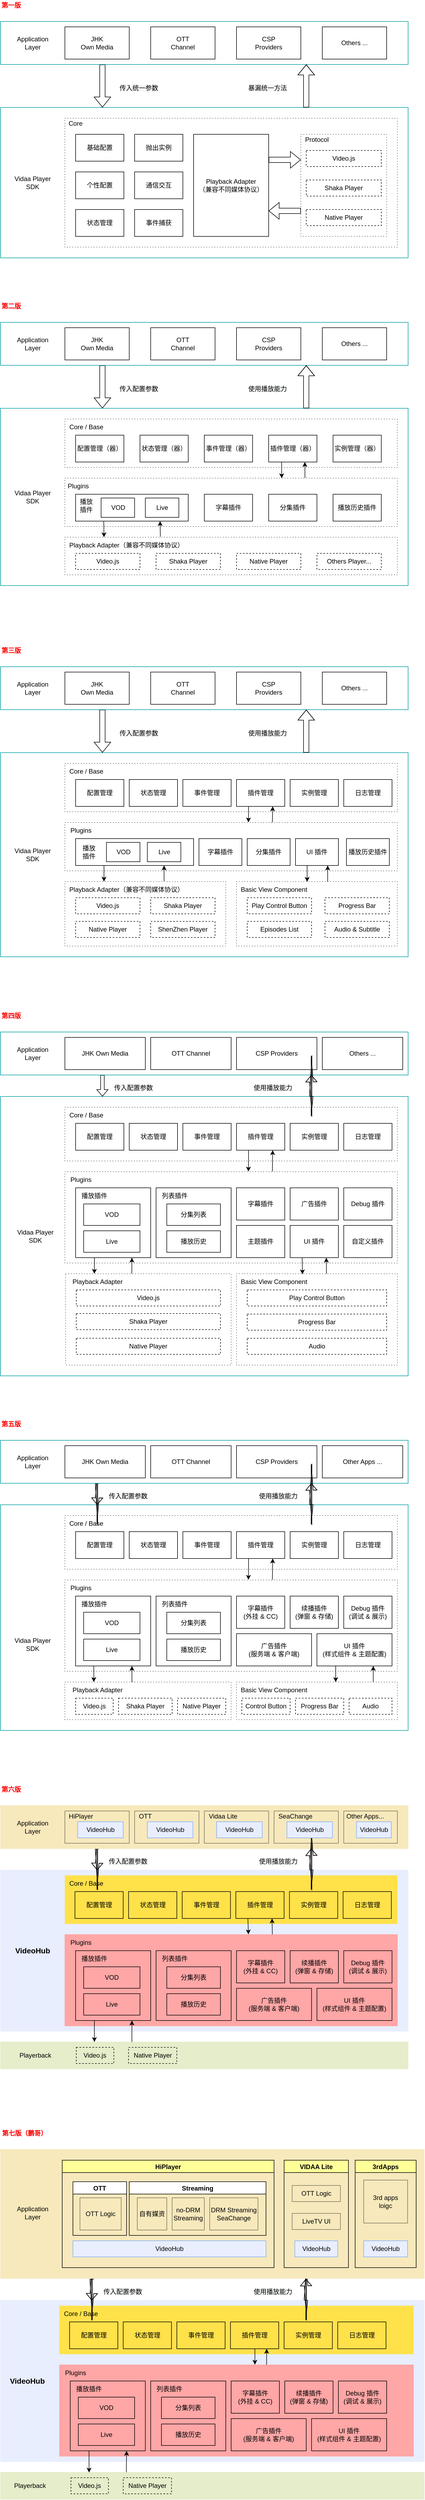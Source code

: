 <mxfile version="20.5.1" type="github" pages="5">
  <diagram id="FBZNzj1Db4B83nrOyD9f" name="历史架构图">
    <mxGraphModel dx="1422" dy="762" grid="1" gridSize="10" guides="1" tooltips="1" connect="1" arrows="1" fold="1" page="1" pageScale="1" pageWidth="827" pageHeight="1169" math="0" shadow="0">
      <root>
        <mxCell id="0" />
        <mxCell id="1" parent="0" />
        <mxCell id="1WPHQPuOa2ZbSeqQQxGi-1" value="" style="rounded=0;whiteSpace=wrap;html=1;strokeColor=#E5EDCA;fillColor=#e5edca;" vertex="1" parent="1">
          <mxGeometry x="40" y="3840" width="370" height="50" as="geometry" />
        </mxCell>
        <mxCell id="1WPHQPuOa2ZbSeqQQxGi-2" value="" style="rounded=0;whiteSpace=wrap;html=1;strokeColor=#009EA1;" vertex="1" parent="1">
          <mxGeometry x="40" y="799" width="760" height="330" as="geometry" />
        </mxCell>
        <mxCell id="1WPHQPuOa2ZbSeqQQxGi-3" value="" style="rounded=0;whiteSpace=wrap;html=1;dashed=1;dashPattern=1 4;" vertex="1" parent="1">
          <mxGeometry x="160" y="819" width="620" height="90" as="geometry" />
        </mxCell>
        <mxCell id="1WPHQPuOa2ZbSeqQQxGi-4" style="edgeStyle=orthogonalEdgeStyle;shape=flexArrow;rounded=0;orthogonalLoop=1;jettySize=auto;html=1;exitX=0.25;exitY=1;exitDx=0;exitDy=0;entryX=0.25;entryY=0;entryDx=0;entryDy=0;" edge="1" parent="1" source="1WPHQPuOa2ZbSeqQQxGi-5" target="1WPHQPuOa2ZbSeqQQxGi-2">
          <mxGeometry relative="1" as="geometry" />
        </mxCell>
        <mxCell id="1WPHQPuOa2ZbSeqQQxGi-5" value="" style="rounded=0;whiteSpace=wrap;html=1;strokeColor=#009ea1;" vertex="1" parent="1">
          <mxGeometry x="40" y="639" width="760" height="80" as="geometry" />
        </mxCell>
        <mxCell id="1WPHQPuOa2ZbSeqQQxGi-6" value="Application Layer" style="text;html=1;strokeColor=none;fillColor=none;align=center;verticalAlign=middle;whiteSpace=wrap;rounded=0;" vertex="1" parent="1">
          <mxGeometry x="65" y="669" width="70" height="20" as="geometry" />
        </mxCell>
        <mxCell id="1WPHQPuOa2ZbSeqQQxGi-7" value="JHK&lt;br /&gt;Own Media" style="rounded=0;whiteSpace=wrap;html=1;" vertex="1" parent="1">
          <mxGeometry x="160" y="649" width="120" height="60" as="geometry" />
        </mxCell>
        <mxCell id="1WPHQPuOa2ZbSeqQQxGi-8" value="OTT&lt;br /&gt;Channel" style="rounded=0;whiteSpace=wrap;html=1;" vertex="1" parent="1">
          <mxGeometry x="320" y="649" width="120" height="60" as="geometry" />
        </mxCell>
        <mxCell id="1WPHQPuOa2ZbSeqQQxGi-9" value="CSP&lt;br /&gt;Providers" style="rounded=0;whiteSpace=wrap;html=1;" vertex="1" parent="1">
          <mxGeometry x="480" y="649" width="120" height="60" as="geometry" />
        </mxCell>
        <mxCell id="1WPHQPuOa2ZbSeqQQxGi-10" style="edgeStyle=orthogonalEdgeStyle;shape=flexArrow;rounded=0;orthogonalLoop=1;jettySize=auto;html=1;exitX=0.75;exitY=0;exitDx=0;exitDy=0;" edge="1" parent="1" source="1WPHQPuOa2ZbSeqQQxGi-2">
          <mxGeometry relative="1" as="geometry">
            <mxPoint x="610.094" y="719" as="targetPoint" />
          </mxGeometry>
        </mxCell>
        <mxCell id="1WPHQPuOa2ZbSeqQQxGi-11" value="Vidaa Player&lt;br /&gt;SDK" style="text;html=1;strokeColor=none;fillColor=none;align=center;verticalAlign=middle;whiteSpace=wrap;rounded=0;" vertex="1" parent="1">
          <mxGeometry x="60" y="954" width="80" height="20" as="geometry" />
        </mxCell>
        <mxCell id="1WPHQPuOa2ZbSeqQQxGi-12" value="&lt;span style=&quot;color: rgb(0, 0, 0); font-family: Helvetica; font-size: 12px; font-style: normal; font-variant-ligatures: no-common-ligatures; font-variant-caps: normal; font-weight: 400; letter-spacing: normal; orphans: 2; text-align: center; text-indent: 0px; text-transform: none; widows: 2; word-spacing: 0px; -webkit-text-stroke-width: 0px; background-color: rgb(248, 249, 250); text-decoration-thickness: initial; text-decoration-style: initial; text-decoration-color: initial; float: none; display: inline !important;&quot;&gt;传入配置参数&lt;/span&gt;" style="text;whiteSpace=wrap;html=1;" vertex="1" parent="1">
          <mxGeometry x="260" y="749" width="80" height="30" as="geometry" />
        </mxCell>
        <mxCell id="1WPHQPuOa2ZbSeqQQxGi-13" value="&lt;span style=&quot;color: rgb(0, 0, 0); font-family: Helvetica; font-size: 12px; font-style: normal; font-variant-ligatures: no-common-ligatures; font-variant-caps: normal; font-weight: 400; letter-spacing: normal; orphans: 2; text-align: center; text-indent: 0px; text-transform: none; widows: 2; word-spacing: 0px; -webkit-text-stroke-width: 0px; background-color: rgb(248, 249, 250); text-decoration-thickness: initial; text-decoration-style: initial; text-decoration-color: initial; float: none; display: inline !important;&quot;&gt;使用播放能力&lt;/span&gt;" style="text;whiteSpace=wrap;html=1;" vertex="1" parent="1">
          <mxGeometry x="500" y="749" width="80" height="30" as="geometry" />
        </mxCell>
        <mxCell id="1WPHQPuOa2ZbSeqQQxGi-14" value="" style="rounded=0;whiteSpace=wrap;html=1;dashed=1;dashPattern=1 4;" vertex="1" parent="1">
          <mxGeometry x="160" y="1039" width="620" height="70" as="geometry" />
        </mxCell>
        <mxCell id="1WPHQPuOa2ZbSeqQQxGi-15" value="Video.js" style="rounded=0;whiteSpace=wrap;html=1;dashed=1;" vertex="1" parent="1">
          <mxGeometry x="180" y="1069" width="120" height="30" as="geometry" />
        </mxCell>
        <mxCell id="1WPHQPuOa2ZbSeqQQxGi-16" value="Shaka Player" style="rounded=0;whiteSpace=wrap;html=1;dashed=1;" vertex="1" parent="1">
          <mxGeometry x="330" y="1069" width="120" height="30" as="geometry" />
        </mxCell>
        <mxCell id="1WPHQPuOa2ZbSeqQQxGi-17" value="Native Player" style="rounded=0;whiteSpace=wrap;html=1;dashed=1;" vertex="1" parent="1">
          <mxGeometry x="480" y="1069" width="120" height="30" as="geometry" />
        </mxCell>
        <mxCell id="1WPHQPuOa2ZbSeqQQxGi-18" value="状态管理（器）" style="rounded=0;whiteSpace=wrap;html=1;" vertex="1" parent="1">
          <mxGeometry x="300" y="849" width="90" height="50" as="geometry" />
        </mxCell>
        <mxCell id="1WPHQPuOa2ZbSeqQQxGi-19" value="配置管理（器）" style="rounded=0;whiteSpace=wrap;html=1;" vertex="1" parent="1">
          <mxGeometry x="180" y="849" width="90" height="50" as="geometry" />
        </mxCell>
        <mxCell id="1WPHQPuOa2ZbSeqQQxGi-20" value="Core / Base" style="text;html=1;strokeColor=none;fillColor=none;align=center;verticalAlign=middle;whiteSpace=wrap;rounded=0;dashed=1;" vertex="1" parent="1">
          <mxGeometry x="160" y="819" width="80" height="30" as="geometry" />
        </mxCell>
        <mxCell id="1WPHQPuOa2ZbSeqQQxGi-21" value="实例管理（器）" style="rounded=0;whiteSpace=wrap;html=1;" vertex="1" parent="1">
          <mxGeometry x="660" y="849" width="90" height="50" as="geometry" />
        </mxCell>
        <mxCell id="1WPHQPuOa2ZbSeqQQxGi-22" value="事件管理（器）" style="rounded=0;whiteSpace=wrap;html=1;" vertex="1" parent="1">
          <mxGeometry x="420" y="849" width="90" height="50" as="geometry" />
        </mxCell>
        <mxCell id="1WPHQPuOa2ZbSeqQQxGi-23" value="Others ..." style="rounded=0;whiteSpace=wrap;html=1;" vertex="1" parent="1">
          <mxGeometry x="640" y="649" width="120" height="60" as="geometry" />
        </mxCell>
        <mxCell id="1WPHQPuOa2ZbSeqQQxGi-24" style="edgeStyle=orthogonalEdgeStyle;rounded=0;orthogonalLoop=1;jettySize=auto;html=1;exitX=0.722;exitY=-0.005;exitDx=0;exitDy=0;entryX=0.75;entryY=1;entryDx=0;entryDy=0;exitPerimeter=0;" edge="1" parent="1" source="1WPHQPuOa2ZbSeqQQxGi-25" target="1WPHQPuOa2ZbSeqQQxGi-31">
          <mxGeometry relative="1" as="geometry" />
        </mxCell>
        <mxCell id="1WPHQPuOa2ZbSeqQQxGi-25" value="" style="rounded=0;whiteSpace=wrap;html=1;dashed=1;dashPattern=1 4;" vertex="1" parent="1">
          <mxGeometry x="160" y="929" width="620" height="90" as="geometry" />
        </mxCell>
        <mxCell id="1WPHQPuOa2ZbSeqQQxGi-26" value="Plugins" style="text;html=1;strokeColor=none;fillColor=none;align=center;verticalAlign=middle;whiteSpace=wrap;rounded=0;dashed=1;" vertex="1" parent="1">
          <mxGeometry x="160" y="929" width="50" height="30" as="geometry" />
        </mxCell>
        <mxCell id="1WPHQPuOa2ZbSeqQQxGi-27" style="edgeStyle=orthogonalEdgeStyle;rounded=0;orthogonalLoop=1;jettySize=auto;html=1;exitX=0.25;exitY=1;exitDx=0;exitDy=0;entryX=0.317;entryY=0;entryDx=0;entryDy=0;entryPerimeter=0;" edge="1" parent="1" source="1WPHQPuOa2ZbSeqQQxGi-28" target="1WPHQPuOa2ZbSeqQQxGi-64">
          <mxGeometry relative="1" as="geometry" />
        </mxCell>
        <mxCell id="1WPHQPuOa2ZbSeqQQxGi-28" value="" style="rounded=0;whiteSpace=wrap;html=1;" vertex="1" parent="1">
          <mxGeometry x="180" y="959" width="210" height="50" as="geometry" />
        </mxCell>
        <mxCell id="1WPHQPuOa2ZbSeqQQxGi-29" value="字幕插件" style="rounded=0;whiteSpace=wrap;html=1;" vertex="1" parent="1">
          <mxGeometry x="420" y="959" width="90" height="50" as="geometry" />
        </mxCell>
        <mxCell id="1WPHQPuOa2ZbSeqQQxGi-30" style="edgeStyle=orthogonalEdgeStyle;rounded=0;orthogonalLoop=1;jettySize=auto;html=1;exitX=0.25;exitY=1;exitDx=0;exitDy=0;entryX=0.652;entryY=0.003;entryDx=0;entryDy=0;entryPerimeter=0;" edge="1" parent="1" source="1WPHQPuOa2ZbSeqQQxGi-31" target="1WPHQPuOa2ZbSeqQQxGi-25">
          <mxGeometry relative="1" as="geometry" />
        </mxCell>
        <mxCell id="1WPHQPuOa2ZbSeqQQxGi-31" value="插件管理（器）" style="rounded=0;whiteSpace=wrap;html=1;" vertex="1" parent="1">
          <mxGeometry x="540" y="849" width="90" height="50" as="geometry" />
        </mxCell>
        <mxCell id="1WPHQPuOa2ZbSeqQQxGi-32" value="分集插件" style="rounded=0;whiteSpace=wrap;html=1;" vertex="1" parent="1">
          <mxGeometry x="540" y="959" width="90" height="50" as="geometry" />
        </mxCell>
        <mxCell id="1WPHQPuOa2ZbSeqQQxGi-33" value="" style="rounded=0;whiteSpace=wrap;html=1;strokeColor=#009EA1;" vertex="1" parent="1">
          <mxGeometry x="40" y="239" width="760" height="280" as="geometry" />
        </mxCell>
        <mxCell id="1WPHQPuOa2ZbSeqQQxGi-34" value="" style="rounded=0;whiteSpace=wrap;html=1;dashed=1;dashPattern=1 4;" vertex="1" parent="1">
          <mxGeometry x="160" y="259" width="620" height="240" as="geometry" />
        </mxCell>
        <mxCell id="1WPHQPuOa2ZbSeqQQxGi-35" style="edgeStyle=orthogonalEdgeStyle;shape=flexArrow;rounded=0;orthogonalLoop=1;jettySize=auto;html=1;exitX=0.25;exitY=1;exitDx=0;exitDy=0;entryX=0.25;entryY=0;entryDx=0;entryDy=0;" edge="1" parent="1" source="1WPHQPuOa2ZbSeqQQxGi-36" target="1WPHQPuOa2ZbSeqQQxGi-33">
          <mxGeometry relative="1" as="geometry" />
        </mxCell>
        <mxCell id="1WPHQPuOa2ZbSeqQQxGi-36" value="" style="rounded=0;whiteSpace=wrap;html=1;strokeColor=#009ea1;" vertex="1" parent="1">
          <mxGeometry x="40" y="79" width="760" height="80" as="geometry" />
        </mxCell>
        <mxCell id="1WPHQPuOa2ZbSeqQQxGi-37" value="Application Layer" style="text;html=1;strokeColor=none;fillColor=none;align=center;verticalAlign=middle;whiteSpace=wrap;rounded=0;" vertex="1" parent="1">
          <mxGeometry x="80" y="109" width="40" height="20" as="geometry" />
        </mxCell>
        <mxCell id="1WPHQPuOa2ZbSeqQQxGi-38" value="JHK&lt;br /&gt;Own Media" style="rounded=0;whiteSpace=wrap;html=1;" vertex="1" parent="1">
          <mxGeometry x="160" y="89" width="120" height="60" as="geometry" />
        </mxCell>
        <mxCell id="1WPHQPuOa2ZbSeqQQxGi-39" value="OTT&lt;br /&gt;Channel" style="rounded=0;whiteSpace=wrap;html=1;" vertex="1" parent="1">
          <mxGeometry x="320" y="89" width="120" height="60" as="geometry" />
        </mxCell>
        <mxCell id="1WPHQPuOa2ZbSeqQQxGi-40" value="CSP&lt;br /&gt;Providers" style="rounded=0;whiteSpace=wrap;html=1;" vertex="1" parent="1">
          <mxGeometry x="480" y="89" width="120" height="60" as="geometry" />
        </mxCell>
        <mxCell id="1WPHQPuOa2ZbSeqQQxGi-41" style="edgeStyle=orthogonalEdgeStyle;shape=flexArrow;rounded=0;orthogonalLoop=1;jettySize=auto;html=1;exitX=0.75;exitY=0;exitDx=0;exitDy=0;" edge="1" parent="1" source="1WPHQPuOa2ZbSeqQQxGi-33">
          <mxGeometry relative="1" as="geometry">
            <mxPoint x="610.094" y="159" as="targetPoint" />
          </mxGeometry>
        </mxCell>
        <mxCell id="1WPHQPuOa2ZbSeqQQxGi-42" value="Vidaa Player&lt;br /&gt;SDK" style="text;html=1;strokeColor=none;fillColor=none;align=center;verticalAlign=middle;whiteSpace=wrap;rounded=0;" vertex="1" parent="1">
          <mxGeometry x="60" y="369" width="80" height="20" as="geometry" />
        </mxCell>
        <mxCell id="1WPHQPuOa2ZbSeqQQxGi-43" value="&lt;span style=&quot;color: rgb(0, 0, 0); font-family: Helvetica; font-size: 12px; font-style: normal; font-variant-ligatures: no-common-ligatures; font-variant-caps: normal; font-weight: 400; letter-spacing: normal; orphans: 2; text-align: center; text-indent: 0px; text-transform: none; widows: 2; word-spacing: 0px; -webkit-text-stroke-width: 0px; background-color: rgb(248, 249, 250); text-decoration-thickness: initial; text-decoration-style: initial; text-decoration-color: initial; float: none; display: inline !important;&quot;&gt;传入统一参数&lt;/span&gt;" style="text;whiteSpace=wrap;html=1;" vertex="1" parent="1">
          <mxGeometry x="260" y="189" width="80" height="30" as="geometry" />
        </mxCell>
        <mxCell id="1WPHQPuOa2ZbSeqQQxGi-44" value="&lt;span style=&quot;color: rgb(0, 0, 0); font-family: Helvetica; font-size: 12px; font-style: normal; font-variant-ligatures: no-common-ligatures; font-variant-caps: normal; font-weight: 400; letter-spacing: normal; orphans: 2; text-align: center; text-indent: 0px; text-transform: none; widows: 2; word-spacing: 0px; -webkit-text-stroke-width: 0px; background-color: rgb(248, 249, 250); text-decoration-thickness: initial; text-decoration-style: initial; text-decoration-color: initial; float: none; display: inline !important;&quot;&gt;暴漏统一方法&lt;/span&gt;" style="text;whiteSpace=wrap;html=1;" vertex="1" parent="1">
          <mxGeometry x="500" y="189" width="80" height="30" as="geometry" />
        </mxCell>
        <mxCell id="1WPHQPuOa2ZbSeqQQxGi-45" value="" style="rounded=0;whiteSpace=wrap;html=1;dashed=1;dashPattern=1 4;" vertex="1" parent="1">
          <mxGeometry x="600" y="289" width="160" height="190" as="geometry" />
        </mxCell>
        <mxCell id="1WPHQPuOa2ZbSeqQQxGi-46" value="Video.js" style="rounded=0;whiteSpace=wrap;html=1;dashed=1;" vertex="1" parent="1">
          <mxGeometry x="610" y="319" width="140" height="30" as="geometry" />
        </mxCell>
        <mxCell id="1WPHQPuOa2ZbSeqQQxGi-47" value="Shaka Player" style="rounded=0;whiteSpace=wrap;html=1;dashed=1;" vertex="1" parent="1">
          <mxGeometry x="610" y="374" width="140" height="30" as="geometry" />
        </mxCell>
        <mxCell id="1WPHQPuOa2ZbSeqQQxGi-48" value="Native Player" style="rounded=0;whiteSpace=wrap;html=1;dashed=1;" vertex="1" parent="1">
          <mxGeometry x="610" y="429" width="140" height="30" as="geometry" />
        </mxCell>
        <mxCell id="1WPHQPuOa2ZbSeqQQxGi-49" value="状态管理" style="rounded=0;whiteSpace=wrap;html=1;" vertex="1" parent="1">
          <mxGeometry x="180" y="429" width="90" height="50" as="geometry" />
        </mxCell>
        <mxCell id="1WPHQPuOa2ZbSeqQQxGi-50" value="个性配置" style="rounded=0;whiteSpace=wrap;html=1;" vertex="1" parent="1">
          <mxGeometry x="180" y="359" width="90" height="50" as="geometry" />
        </mxCell>
        <mxCell id="1WPHQPuOa2ZbSeqQQxGi-51" value="基础配置" style="rounded=0;whiteSpace=wrap;html=1;" vertex="1" parent="1">
          <mxGeometry x="180" y="289" width="90" height="50" as="geometry" />
        </mxCell>
        <mxCell id="1WPHQPuOa2ZbSeqQQxGi-52" value="Playback Adapter&lt;br /&gt;（兼容不同媒体协议）" style="rounded=0;whiteSpace=wrap;html=1;" vertex="1" parent="1">
          <mxGeometry x="400" y="289" width="140" height="190" as="geometry" />
        </mxCell>
        <mxCell id="1WPHQPuOa2ZbSeqQQxGi-53" style="edgeStyle=orthogonalEdgeStyle;shape=flexArrow;rounded=0;orthogonalLoop=1;jettySize=auto;html=1;exitX=0;exitY=0.75;exitDx=0;exitDy=0;entryX=1;entryY=0.75;entryDx=0;entryDy=0;" edge="1" parent="1" source="1WPHQPuOa2ZbSeqQQxGi-45" target="1WPHQPuOa2ZbSeqQQxGi-52">
          <mxGeometry relative="1" as="geometry" />
        </mxCell>
        <mxCell id="1WPHQPuOa2ZbSeqQQxGi-54" style="edgeStyle=orthogonalEdgeStyle;shape=flexArrow;rounded=0;orthogonalLoop=1;jettySize=auto;html=1;exitX=1;exitY=0.25;exitDx=0;exitDy=0;entryX=0;entryY=0.25;entryDx=0;entryDy=0;" edge="1" parent="1" source="1WPHQPuOa2ZbSeqQQxGi-52" target="1WPHQPuOa2ZbSeqQQxGi-45">
          <mxGeometry relative="1" as="geometry" />
        </mxCell>
        <mxCell id="1WPHQPuOa2ZbSeqQQxGi-55" value="Core" style="text;html=1;strokeColor=none;fillColor=none;align=center;verticalAlign=middle;whiteSpace=wrap;rounded=0;dashed=1;" vertex="1" parent="1">
          <mxGeometry x="160" y="259" width="40" height="20" as="geometry" />
        </mxCell>
        <mxCell id="1WPHQPuOa2ZbSeqQQxGi-56" value="Protocol" style="text;html=1;strokeColor=none;fillColor=none;align=center;verticalAlign=middle;whiteSpace=wrap;rounded=0;dashed=1;" vertex="1" parent="1">
          <mxGeometry x="600" y="289" width="60" height="20" as="geometry" />
        </mxCell>
        <mxCell id="1WPHQPuOa2ZbSeqQQxGi-57" value="抛出实例" style="rounded=0;whiteSpace=wrap;html=1;" vertex="1" parent="1">
          <mxGeometry x="290" y="289" width="90" height="50" as="geometry" />
        </mxCell>
        <mxCell id="1WPHQPuOa2ZbSeqQQxGi-58" value="通信交互" style="rounded=0;whiteSpace=wrap;html=1;" vertex="1" parent="1">
          <mxGeometry x="290" y="359" width="90" height="50" as="geometry" />
        </mxCell>
        <mxCell id="1WPHQPuOa2ZbSeqQQxGi-59" value="事件捕获" style="rounded=0;whiteSpace=wrap;html=1;" vertex="1" parent="1">
          <mxGeometry x="290" y="429" width="90" height="50" as="geometry" />
        </mxCell>
        <mxCell id="1WPHQPuOa2ZbSeqQQxGi-60" value="Others ..." style="rounded=0;whiteSpace=wrap;html=1;" vertex="1" parent="1">
          <mxGeometry x="640" y="89" width="120" height="60" as="geometry" />
        </mxCell>
        <mxCell id="1WPHQPuOa2ZbSeqQQxGi-61" value="播放历史插件" style="rounded=0;whiteSpace=wrap;html=1;" vertex="1" parent="1">
          <mxGeometry x="660" y="959" width="90" height="50" as="geometry" />
        </mxCell>
        <mxCell id="1WPHQPuOa2ZbSeqQQxGi-62" value="Others Player..." style="rounded=0;whiteSpace=wrap;html=1;dashed=1;" vertex="1" parent="1">
          <mxGeometry x="630" y="1069" width="120" height="30" as="geometry" />
        </mxCell>
        <mxCell id="1WPHQPuOa2ZbSeqQQxGi-63" style="edgeStyle=orthogonalEdgeStyle;rounded=0;orthogonalLoop=1;jettySize=auto;html=1;entryX=0.75;entryY=1;entryDx=0;entryDy=0;" edge="1" parent="1" target="1WPHQPuOa2ZbSeqQQxGi-28">
          <mxGeometry relative="1" as="geometry">
            <mxPoint x="338" y="1038" as="sourcePoint" />
          </mxGeometry>
        </mxCell>
        <mxCell id="1WPHQPuOa2ZbSeqQQxGi-64" value="&lt;span style&gt;Playback Adapter&lt;/span&gt;&lt;span style&gt;（兼容不同媒体协议）&lt;/span&gt;" style="text;html=1;strokeColor=none;fillColor=none;align=center;verticalAlign=middle;whiteSpace=wrap;rounded=0;" vertex="1" parent="1">
          <mxGeometry x="160" y="1039" width="230" height="30" as="geometry" />
        </mxCell>
        <mxCell id="1WPHQPuOa2ZbSeqQQxGi-65" value="第二版" style="text;html=1;strokeColor=none;fillColor=none;align=center;verticalAlign=middle;whiteSpace=wrap;rounded=0;fontColor=#FF0000;labelBackgroundColor=none;labelBorderColor=none;fontStyle=1" vertex="1" parent="1">
          <mxGeometry x="40" y="599" width="40" height="20" as="geometry" />
        </mxCell>
        <mxCell id="1WPHQPuOa2ZbSeqQQxGi-66" value="第一版" style="text;html=1;strokeColor=none;fillColor=none;align=center;verticalAlign=middle;whiteSpace=wrap;rounded=0;fontColor=#FF0000;labelBackgroundColor=none;labelBorderColor=none;fontStyle=1" vertex="1" parent="1">
          <mxGeometry x="40" y="39" width="40" height="20" as="geometry" />
        </mxCell>
        <mxCell id="1WPHQPuOa2ZbSeqQQxGi-67" value="播放&lt;br /&gt;插件" style="text;html=1;strokeColor=none;fillColor=none;align=center;verticalAlign=middle;whiteSpace=wrap;rounded=0;" vertex="1" parent="1">
          <mxGeometry x="180" y="959" width="40" height="41" as="geometry" />
        </mxCell>
        <mxCell id="1WPHQPuOa2ZbSeqQQxGi-68" value="VOD" style="rounded=0;whiteSpace=wrap;html=1;" vertex="1" parent="1">
          <mxGeometry x="227.5" y="966" width="62.5" height="36" as="geometry" />
        </mxCell>
        <mxCell id="1WPHQPuOa2ZbSeqQQxGi-69" value="Live" style="rounded=0;whiteSpace=wrap;html=1;" vertex="1" parent="1">
          <mxGeometry x="310" y="966" width="62.5" height="36" as="geometry" />
        </mxCell>
        <mxCell id="1WPHQPuOa2ZbSeqQQxGi-70" value="" style="rounded=0;whiteSpace=wrap;html=1;strokeColor=#009EA1;" vertex="1" parent="1">
          <mxGeometry x="40" y="1440" width="760" height="380" as="geometry" />
        </mxCell>
        <mxCell id="1WPHQPuOa2ZbSeqQQxGi-71" value="" style="rounded=0;whiteSpace=wrap;html=1;dashed=1;dashPattern=1 4;" vertex="1" parent="1">
          <mxGeometry x="160" y="1460" width="620" height="90" as="geometry" />
        </mxCell>
        <mxCell id="1WPHQPuOa2ZbSeqQQxGi-72" style="edgeStyle=orthogonalEdgeStyle;shape=flexArrow;rounded=0;orthogonalLoop=1;jettySize=auto;html=1;exitX=0.25;exitY=1;exitDx=0;exitDy=0;entryX=0.25;entryY=0;entryDx=0;entryDy=0;" edge="1" parent="1" source="1WPHQPuOa2ZbSeqQQxGi-73" target="1WPHQPuOa2ZbSeqQQxGi-70">
          <mxGeometry relative="1" as="geometry" />
        </mxCell>
        <mxCell id="1WPHQPuOa2ZbSeqQQxGi-73" value="" style="rounded=0;whiteSpace=wrap;html=1;strokeColor=#009ea1;" vertex="1" parent="1">
          <mxGeometry x="40" y="1280" width="760" height="80" as="geometry" />
        </mxCell>
        <mxCell id="1WPHQPuOa2ZbSeqQQxGi-74" value="Application Layer" style="text;html=1;strokeColor=none;fillColor=none;align=center;verticalAlign=middle;whiteSpace=wrap;rounded=0;" vertex="1" parent="1">
          <mxGeometry x="65" y="1310" width="70" height="20" as="geometry" />
        </mxCell>
        <mxCell id="1WPHQPuOa2ZbSeqQQxGi-75" value="JHK&lt;br /&gt;Own Media" style="rounded=0;whiteSpace=wrap;html=1;" vertex="1" parent="1">
          <mxGeometry x="160" y="1290" width="120" height="60" as="geometry" />
        </mxCell>
        <mxCell id="1WPHQPuOa2ZbSeqQQxGi-76" value="OTT&lt;br /&gt;Channel" style="rounded=0;whiteSpace=wrap;html=1;" vertex="1" parent="1">
          <mxGeometry x="320" y="1290" width="120" height="60" as="geometry" />
        </mxCell>
        <mxCell id="1WPHQPuOa2ZbSeqQQxGi-77" value="CSP&lt;br /&gt;Providers" style="rounded=0;whiteSpace=wrap;html=1;" vertex="1" parent="1">
          <mxGeometry x="480" y="1290" width="120" height="60" as="geometry" />
        </mxCell>
        <mxCell id="1WPHQPuOa2ZbSeqQQxGi-78" style="edgeStyle=orthogonalEdgeStyle;shape=flexArrow;rounded=0;orthogonalLoop=1;jettySize=auto;html=1;exitX=0.75;exitY=0;exitDx=0;exitDy=0;" edge="1" parent="1" source="1WPHQPuOa2ZbSeqQQxGi-70">
          <mxGeometry relative="1" as="geometry">
            <mxPoint x="610.094" y="1360" as="targetPoint" />
          </mxGeometry>
        </mxCell>
        <mxCell id="1WPHQPuOa2ZbSeqQQxGi-79" value="Vidaa Player&lt;br /&gt;SDK" style="text;html=1;strokeColor=none;fillColor=none;align=center;verticalAlign=middle;whiteSpace=wrap;rounded=0;" vertex="1" parent="1">
          <mxGeometry x="60" y="1620" width="80" height="20" as="geometry" />
        </mxCell>
        <mxCell id="1WPHQPuOa2ZbSeqQQxGi-80" value="&lt;span style=&quot;color: rgb(0, 0, 0); font-family: Helvetica; font-size: 12px; font-style: normal; font-variant-ligatures: no-common-ligatures; font-variant-caps: normal; font-weight: 400; letter-spacing: normal; orphans: 2; text-align: center; text-indent: 0px; text-transform: none; widows: 2; word-spacing: 0px; -webkit-text-stroke-width: 0px; background-color: rgb(248, 249, 250); text-decoration-thickness: initial; text-decoration-style: initial; text-decoration-color: initial; float: none; display: inline !important;&quot;&gt;传入配置参数&lt;/span&gt;" style="text;whiteSpace=wrap;html=1;" vertex="1" parent="1">
          <mxGeometry x="260" y="1390" width="80" height="30" as="geometry" />
        </mxCell>
        <mxCell id="1WPHQPuOa2ZbSeqQQxGi-81" value="&lt;span style=&quot;color: rgb(0, 0, 0); font-family: Helvetica; font-size: 12px; font-style: normal; font-variant-ligatures: no-common-ligatures; font-variant-caps: normal; font-weight: 400; letter-spacing: normal; orphans: 2; text-align: center; text-indent: 0px; text-transform: none; widows: 2; word-spacing: 0px; -webkit-text-stroke-width: 0px; background-color: rgb(248, 249, 250); text-decoration-thickness: initial; text-decoration-style: initial; text-decoration-color: initial; float: none; display: inline !important;&quot;&gt;使用播放能力&lt;/span&gt;" style="text;whiteSpace=wrap;html=1;" vertex="1" parent="1">
          <mxGeometry x="500" y="1390" width="80" height="30" as="geometry" />
        </mxCell>
        <mxCell id="1WPHQPuOa2ZbSeqQQxGi-82" value="" style="rounded=0;whiteSpace=wrap;html=1;dashed=1;dashPattern=1 4;" vertex="1" parent="1">
          <mxGeometry x="160" y="1680" width="300" height="120" as="geometry" />
        </mxCell>
        <mxCell id="1WPHQPuOa2ZbSeqQQxGi-83" value="Video.js" style="rounded=0;whiteSpace=wrap;html=1;dashed=1;" vertex="1" parent="1">
          <mxGeometry x="180" y="1710" width="120" height="30" as="geometry" />
        </mxCell>
        <mxCell id="1WPHQPuOa2ZbSeqQQxGi-84" value="Shaka Player" style="rounded=0;whiteSpace=wrap;html=1;dashed=1;" vertex="1" parent="1">
          <mxGeometry x="320" y="1710" width="120" height="30" as="geometry" />
        </mxCell>
        <mxCell id="1WPHQPuOa2ZbSeqQQxGi-85" value="Native Player" style="rounded=0;whiteSpace=wrap;html=1;dashed=1;" vertex="1" parent="1">
          <mxGeometry x="180" y="1754" width="120" height="30" as="geometry" />
        </mxCell>
        <mxCell id="1WPHQPuOa2ZbSeqQQxGi-86" value="状态管理" style="rounded=0;whiteSpace=wrap;html=1;" vertex="1" parent="1">
          <mxGeometry x="280" y="1490" width="90" height="50" as="geometry" />
        </mxCell>
        <mxCell id="1WPHQPuOa2ZbSeqQQxGi-87" value="配置管理" style="rounded=0;whiteSpace=wrap;html=1;" vertex="1" parent="1">
          <mxGeometry x="180" y="1490" width="90" height="50" as="geometry" />
        </mxCell>
        <mxCell id="1WPHQPuOa2ZbSeqQQxGi-88" value="Core / Base" style="text;html=1;strokeColor=none;fillColor=none;align=center;verticalAlign=middle;whiteSpace=wrap;rounded=0;dashed=1;" vertex="1" parent="1">
          <mxGeometry x="160" y="1460" width="80" height="30" as="geometry" />
        </mxCell>
        <mxCell id="1WPHQPuOa2ZbSeqQQxGi-89" value="实例管理" style="rounded=0;whiteSpace=wrap;html=1;" vertex="1" parent="1">
          <mxGeometry x="580" y="1490" width="90" height="50" as="geometry" />
        </mxCell>
        <mxCell id="1WPHQPuOa2ZbSeqQQxGi-90" value="事件管理" style="rounded=0;whiteSpace=wrap;html=1;" vertex="1" parent="1">
          <mxGeometry x="380" y="1490" width="90" height="50" as="geometry" />
        </mxCell>
        <mxCell id="1WPHQPuOa2ZbSeqQQxGi-91" value="Others ..." style="rounded=0;whiteSpace=wrap;html=1;" vertex="1" parent="1">
          <mxGeometry x="640" y="1290" width="120" height="60" as="geometry" />
        </mxCell>
        <mxCell id="1WPHQPuOa2ZbSeqQQxGi-92" style="edgeStyle=orthogonalEdgeStyle;rounded=0;orthogonalLoop=1;jettySize=auto;html=1;exitX=0.624;exitY=-0.002;exitDx=0;exitDy=0;entryX=0.75;entryY=1;entryDx=0;entryDy=0;exitPerimeter=0;" edge="1" parent="1" source="1WPHQPuOa2ZbSeqQQxGi-93" target="1WPHQPuOa2ZbSeqQQxGi-99">
          <mxGeometry relative="1" as="geometry" />
        </mxCell>
        <mxCell id="1WPHQPuOa2ZbSeqQQxGi-93" value="" style="rounded=0;whiteSpace=wrap;html=1;dashed=1;dashPattern=1 4;" vertex="1" parent="1">
          <mxGeometry x="160" y="1570" width="620" height="90" as="geometry" />
        </mxCell>
        <mxCell id="1WPHQPuOa2ZbSeqQQxGi-94" value="Plugins" style="text;html=1;strokeColor=none;fillColor=none;align=center;verticalAlign=middle;whiteSpace=wrap;rounded=0;dashed=1;" vertex="1" parent="1">
          <mxGeometry x="160" y="1570" width="60" height="30" as="geometry" />
        </mxCell>
        <mxCell id="1WPHQPuOa2ZbSeqQQxGi-95" style="edgeStyle=orthogonalEdgeStyle;rounded=0;orthogonalLoop=1;jettySize=auto;html=1;exitX=0.25;exitY=1;exitDx=0;exitDy=0;entryX=0.317;entryY=0;entryDx=0;entryDy=0;entryPerimeter=0;" edge="1" parent="1" source="1WPHQPuOa2ZbSeqQQxGi-96" target="1WPHQPuOa2ZbSeqQQxGi-105">
          <mxGeometry relative="1" as="geometry" />
        </mxCell>
        <mxCell id="1WPHQPuOa2ZbSeqQQxGi-96" value="" style="rounded=0;whiteSpace=wrap;html=1;" vertex="1" parent="1">
          <mxGeometry x="180" y="1600" width="220" height="50" as="geometry" />
        </mxCell>
        <mxCell id="1WPHQPuOa2ZbSeqQQxGi-97" value="字幕插件" style="rounded=0;whiteSpace=wrap;html=1;" vertex="1" parent="1">
          <mxGeometry x="410" y="1600" width="80" height="50" as="geometry" />
        </mxCell>
        <mxCell id="1WPHQPuOa2ZbSeqQQxGi-98" style="edgeStyle=orthogonalEdgeStyle;rounded=0;orthogonalLoop=1;jettySize=auto;html=1;exitX=0.25;exitY=1;exitDx=0;exitDy=0;entryX=0.552;entryY=-0.002;entryDx=0;entryDy=0;entryPerimeter=0;" edge="1" parent="1" source="1WPHQPuOa2ZbSeqQQxGi-99" target="1WPHQPuOa2ZbSeqQQxGi-93">
          <mxGeometry relative="1" as="geometry" />
        </mxCell>
        <mxCell id="1WPHQPuOa2ZbSeqQQxGi-99" value="插件管理" style="rounded=0;whiteSpace=wrap;html=1;" vertex="1" parent="1">
          <mxGeometry x="480" y="1490" width="90" height="50" as="geometry" />
        </mxCell>
        <mxCell id="1WPHQPuOa2ZbSeqQQxGi-100" value="分集插件" style="rounded=0;whiteSpace=wrap;html=1;" vertex="1" parent="1">
          <mxGeometry x="500" y="1600" width="80" height="50" as="geometry" />
        </mxCell>
        <mxCell id="1WPHQPuOa2ZbSeqQQxGi-101" style="edgeStyle=orthogonalEdgeStyle;rounded=0;orthogonalLoop=1;jettySize=auto;html=1;exitX=0.25;exitY=1;exitDx=0;exitDy=0;entryX=0.439;entryY=0.004;entryDx=0;entryDy=0;entryPerimeter=0;" edge="1" parent="1" source="1WPHQPuOa2ZbSeqQQxGi-102" target="1WPHQPuOa2ZbSeqQQxGi-111">
          <mxGeometry relative="1" as="geometry" />
        </mxCell>
        <mxCell id="1WPHQPuOa2ZbSeqQQxGi-102" value="UI 插件" style="rounded=0;whiteSpace=wrap;html=1;" vertex="1" parent="1">
          <mxGeometry x="590" y="1600" width="80" height="50" as="geometry" />
        </mxCell>
        <mxCell id="1WPHQPuOa2ZbSeqQQxGi-103" value="ShenZhen Player" style="rounded=0;whiteSpace=wrap;html=1;dashed=1;" vertex="1" parent="1">
          <mxGeometry x="320" y="1754" width="120" height="30" as="geometry" />
        </mxCell>
        <mxCell id="1WPHQPuOa2ZbSeqQQxGi-104" style="edgeStyle=orthogonalEdgeStyle;rounded=0;orthogonalLoop=1;jettySize=auto;html=1;entryX=0.75;entryY=1;entryDx=0;entryDy=0;exitX=0.804;exitY=-0.03;exitDx=0;exitDy=0;exitPerimeter=0;" edge="1" parent="1" source="1WPHQPuOa2ZbSeqQQxGi-105" target="1WPHQPuOa2ZbSeqQQxGi-96">
          <mxGeometry relative="1" as="geometry">
            <mxPoint x="338" y="1679" as="sourcePoint" />
          </mxGeometry>
        </mxCell>
        <mxCell id="1WPHQPuOa2ZbSeqQQxGi-105" value="&lt;span style&gt;Playback Adapter&lt;/span&gt;&lt;span style&gt;（兼容不同媒体协议）&lt;/span&gt;" style="text;html=1;strokeColor=none;fillColor=none;align=center;verticalAlign=middle;whiteSpace=wrap;rounded=0;" vertex="1" parent="1">
          <mxGeometry x="160" y="1680" width="230" height="30" as="geometry" />
        </mxCell>
        <mxCell id="1WPHQPuOa2ZbSeqQQxGi-106" value="第三版" style="text;html=1;strokeColor=none;fillColor=none;align=center;verticalAlign=middle;whiteSpace=wrap;rounded=0;fontColor=#FF0000;labelBackgroundColor=none;labelBorderColor=none;fontStyle=1" vertex="1" parent="1">
          <mxGeometry x="40" y="1240" width="40" height="20" as="geometry" />
        </mxCell>
        <mxCell id="1WPHQPuOa2ZbSeqQQxGi-107" value="播放&lt;br /&gt;插件" style="text;html=1;strokeColor=none;fillColor=none;align=center;verticalAlign=middle;whiteSpace=wrap;rounded=0;" vertex="1" parent="1">
          <mxGeometry x="180" y="1600" width="50" height="50" as="geometry" />
        </mxCell>
        <mxCell id="1WPHQPuOa2ZbSeqQQxGi-108" value="VOD" style="rounded=0;whiteSpace=wrap;html=1;" vertex="1" parent="1">
          <mxGeometry x="237.5" y="1607" width="62.5" height="36" as="geometry" />
        </mxCell>
        <mxCell id="1WPHQPuOa2ZbSeqQQxGi-109" value="Live" style="rounded=0;whiteSpace=wrap;html=1;" vertex="1" parent="1">
          <mxGeometry x="313.75" y="1607" width="62.5" height="36" as="geometry" />
        </mxCell>
        <mxCell id="1WPHQPuOa2ZbSeqQQxGi-110" style="edgeStyle=orthogonalEdgeStyle;rounded=0;orthogonalLoop=1;jettySize=auto;html=1;entryX=0.75;entryY=1;entryDx=0;entryDy=0;" edge="1" parent="1" target="1WPHQPuOa2ZbSeqQQxGi-102">
          <mxGeometry relative="1" as="geometry">
            <mxPoint x="650" y="1680" as="sourcePoint" />
          </mxGeometry>
        </mxCell>
        <mxCell id="1WPHQPuOa2ZbSeqQQxGi-111" value="" style="rounded=0;whiteSpace=wrap;html=1;dashed=1;dashPattern=1 4;" vertex="1" parent="1">
          <mxGeometry x="480" y="1680" width="300" height="120" as="geometry" />
        </mxCell>
        <mxCell id="1WPHQPuOa2ZbSeqQQxGi-112" value="Play Control Button" style="rounded=0;whiteSpace=wrap;html=1;dashed=1;" vertex="1" parent="1">
          <mxGeometry x="500" y="1710" width="120" height="30" as="geometry" />
        </mxCell>
        <mxCell id="1WPHQPuOa2ZbSeqQQxGi-113" value="Progress Bar" style="rounded=0;whiteSpace=wrap;html=1;dashed=1;" vertex="1" parent="1">
          <mxGeometry x="645" y="1710" width="120" height="30" as="geometry" />
        </mxCell>
        <mxCell id="1WPHQPuOa2ZbSeqQQxGi-114" value="Episodes List" style="rounded=0;whiteSpace=wrap;html=1;dashed=1;" vertex="1" parent="1">
          <mxGeometry x="500" y="1754" width="120" height="30" as="geometry" />
        </mxCell>
        <mxCell id="1WPHQPuOa2ZbSeqQQxGi-115" value="Audio &amp;amp; Subtitle" style="rounded=0;whiteSpace=wrap;html=1;dashed=1;" vertex="1" parent="1">
          <mxGeometry x="645" y="1754" width="120" height="30" as="geometry" />
        </mxCell>
        <mxCell id="1WPHQPuOa2ZbSeqQQxGi-116" value="Basic View Component" style="text;html=1;strokeColor=none;fillColor=none;align=center;verticalAlign=middle;whiteSpace=wrap;rounded=0;" vertex="1" parent="1">
          <mxGeometry x="480" y="1680" width="140" height="30" as="geometry" />
        </mxCell>
        <mxCell id="1WPHQPuOa2ZbSeqQQxGi-117" value="播放历史插件" style="rounded=0;whiteSpace=wrap;html=1;" vertex="1" parent="1">
          <mxGeometry x="685" y="1600" width="80" height="50" as="geometry" />
        </mxCell>
        <mxCell id="1WPHQPuOa2ZbSeqQQxGi-118" value="日志管理" style="rounded=0;whiteSpace=wrap;html=1;" vertex="1" parent="1">
          <mxGeometry x="680" y="1490" width="90" height="50" as="geometry" />
        </mxCell>
        <mxCell id="1WPHQPuOa2ZbSeqQQxGi-119" value="" style="rounded=0;whiteSpace=wrap;html=1;strokeColor=#009EA1;" vertex="1" parent="1">
          <mxGeometry x="40" y="2080" width="760" height="520" as="geometry" />
        </mxCell>
        <mxCell id="1WPHQPuOa2ZbSeqQQxGi-120" value="" style="rounded=0;whiteSpace=wrap;html=1;dashed=1;dashPattern=1 4;" vertex="1" parent="1">
          <mxGeometry x="160" y="2100" width="620" height="100" as="geometry" />
        </mxCell>
        <mxCell id="1WPHQPuOa2ZbSeqQQxGi-121" style="edgeStyle=orthogonalEdgeStyle;shape=flexArrow;rounded=0;orthogonalLoop=1;jettySize=auto;html=1;exitX=0.25;exitY=1;exitDx=0;exitDy=0;entryX=0.25;entryY=0;entryDx=0;entryDy=0;width=6.78;endSize=3.797;endWidth=13.229;" edge="1" parent="1" source="1WPHQPuOa2ZbSeqQQxGi-122" target="1WPHQPuOa2ZbSeqQQxGi-119">
          <mxGeometry relative="1" as="geometry" />
        </mxCell>
        <mxCell id="1WPHQPuOa2ZbSeqQQxGi-122" value="" style="rounded=0;whiteSpace=wrap;html=1;strokeColor=#009ea1;" vertex="1" parent="1">
          <mxGeometry x="40" y="1960" width="760" height="80" as="geometry" />
        </mxCell>
        <mxCell id="1WPHQPuOa2ZbSeqQQxGi-123" value="Application Layer" style="text;html=1;strokeColor=none;fillColor=none;align=center;verticalAlign=middle;whiteSpace=wrap;rounded=0;" vertex="1" parent="1">
          <mxGeometry x="65" y="1990" width="70" height="20" as="geometry" />
        </mxCell>
        <mxCell id="1WPHQPuOa2ZbSeqQQxGi-124" value="JHK Own Media" style="rounded=0;whiteSpace=wrap;html=1;" vertex="1" parent="1">
          <mxGeometry x="160" y="1970" width="150" height="60" as="geometry" />
        </mxCell>
        <mxCell id="1WPHQPuOa2ZbSeqQQxGi-125" value="OTT Channel" style="rounded=0;whiteSpace=wrap;html=1;" vertex="1" parent="1">
          <mxGeometry x="320" y="1970" width="150" height="60" as="geometry" />
        </mxCell>
        <mxCell id="1WPHQPuOa2ZbSeqQQxGi-126" value="CSP Providers" style="rounded=0;whiteSpace=wrap;html=1;" vertex="1" parent="1">
          <mxGeometry x="480" y="1970" width="150" height="60" as="geometry" />
        </mxCell>
        <mxCell id="1WPHQPuOa2ZbSeqQQxGi-127" value="Vidaa Player&lt;br /&gt;SDK" style="text;html=1;strokeColor=none;fillColor=none;align=center;verticalAlign=middle;whiteSpace=wrap;rounded=0;" vertex="1" parent="1">
          <mxGeometry x="65" y="2330" width="80" height="20" as="geometry" />
        </mxCell>
        <mxCell id="1WPHQPuOa2ZbSeqQQxGi-128" value="&lt;span style=&quot;color: rgb(0, 0, 0); font-family: Helvetica; font-size: 12px; font-style: normal; font-variant-ligatures: no-common-ligatures; font-variant-caps: normal; font-weight: 400; letter-spacing: normal; orphans: 2; text-align: center; text-indent: 0px; text-transform: none; widows: 2; word-spacing: 0px; -webkit-text-stroke-width: 0px; background-color: rgb(248, 249, 250); text-decoration-thickness: initial; text-decoration-style: initial; text-decoration-color: initial; float: none; display: inline !important;&quot;&gt;传入配置参数&lt;/span&gt;" style="text;whiteSpace=wrap;html=1;" vertex="1" parent="1">
          <mxGeometry x="250" y="2050" width="80" height="30" as="geometry" />
        </mxCell>
        <mxCell id="1WPHQPuOa2ZbSeqQQxGi-129" value="&lt;span style=&quot;color: rgb(0, 0, 0); font-family: Helvetica; font-size: 12px; font-style: normal; font-variant-ligatures: no-common-ligatures; font-variant-caps: normal; font-weight: 400; letter-spacing: normal; orphans: 2; text-align: center; text-indent: 0px; text-transform: none; widows: 2; word-spacing: 0px; -webkit-text-stroke-width: 0px; background-color: rgb(248, 249, 250); text-decoration-thickness: initial; text-decoration-style: initial; text-decoration-color: initial; float: none; display: inline !important;&quot;&gt;使用播放能力&lt;/span&gt;" style="text;whiteSpace=wrap;html=1;" vertex="1" parent="1">
          <mxGeometry x="510" y="2050" width="80" height="30" as="geometry" />
        </mxCell>
        <mxCell id="1WPHQPuOa2ZbSeqQQxGi-130" value="" style="rounded=0;whiteSpace=wrap;html=1;dashed=1;dashPattern=1 4;" vertex="1" parent="1">
          <mxGeometry x="161.25" y="2410" width="308.75" height="170" as="geometry" />
        </mxCell>
        <mxCell id="1WPHQPuOa2ZbSeqQQxGi-131" value="Video.js" style="rounded=0;whiteSpace=wrap;html=1;dashed=1;" vertex="1" parent="1">
          <mxGeometry x="181.25" y="2440" width="268.75" height="30" as="geometry" />
        </mxCell>
        <mxCell id="1WPHQPuOa2ZbSeqQQxGi-132" value="Shaka Player" style="rounded=0;whiteSpace=wrap;html=1;dashed=1;" vertex="1" parent="1">
          <mxGeometry x="181.25" y="2484" width="268.75" height="30" as="geometry" />
        </mxCell>
        <mxCell id="1WPHQPuOa2ZbSeqQQxGi-133" value="Native Player" style="rounded=0;whiteSpace=wrap;html=1;dashed=1;" vertex="1" parent="1">
          <mxGeometry x="181.25" y="2530" width="268.75" height="30" as="geometry" />
        </mxCell>
        <mxCell id="1WPHQPuOa2ZbSeqQQxGi-134" value="状态管理" style="rounded=0;whiteSpace=wrap;html=1;" vertex="1" parent="1">
          <mxGeometry x="280" y="2130" width="90" height="50" as="geometry" />
        </mxCell>
        <mxCell id="1WPHQPuOa2ZbSeqQQxGi-135" value="配置管理" style="rounded=0;whiteSpace=wrap;html=1;" vertex="1" parent="1">
          <mxGeometry x="180" y="2130" width="90" height="50" as="geometry" />
        </mxCell>
        <mxCell id="1WPHQPuOa2ZbSeqQQxGi-136" value="Core / Base" style="text;html=1;strokeColor=none;fillColor=none;align=center;verticalAlign=middle;whiteSpace=wrap;rounded=0;dashed=1;" vertex="1" parent="1">
          <mxGeometry x="160" y="2100" width="80" height="30" as="geometry" />
        </mxCell>
        <mxCell id="1WPHQPuOa2ZbSeqQQxGi-137" value="实例管理" style="rounded=0;whiteSpace=wrap;html=1;" vertex="1" parent="1">
          <mxGeometry x="580" y="2130" width="90" height="50" as="geometry" />
        </mxCell>
        <mxCell id="1WPHQPuOa2ZbSeqQQxGi-138" value="事件管理" style="rounded=0;whiteSpace=wrap;html=1;" vertex="1" parent="1">
          <mxGeometry x="380" y="2130" width="90" height="50" as="geometry" />
        </mxCell>
        <mxCell id="1WPHQPuOa2ZbSeqQQxGi-139" value="Others ..." style="rounded=0;whiteSpace=wrap;html=1;" vertex="1" parent="1">
          <mxGeometry x="640" y="1970" width="150" height="60" as="geometry" />
        </mxCell>
        <mxCell id="1WPHQPuOa2ZbSeqQQxGi-140" style="edgeStyle=orthogonalEdgeStyle;rounded=0;orthogonalLoop=1;jettySize=auto;html=1;exitX=0.624;exitY=-0.002;exitDx=0;exitDy=0;entryX=0.75;entryY=1;entryDx=0;entryDy=0;exitPerimeter=0;" edge="1" parent="1" source="1WPHQPuOa2ZbSeqQQxGi-141" target="1WPHQPuOa2ZbSeqQQxGi-146">
          <mxGeometry relative="1" as="geometry" />
        </mxCell>
        <mxCell id="1WPHQPuOa2ZbSeqQQxGi-141" value="" style="rounded=0;whiteSpace=wrap;html=1;dashed=1;dashPattern=1 4;" vertex="1" parent="1">
          <mxGeometry x="160" y="2220" width="620" height="170" as="geometry" />
        </mxCell>
        <mxCell id="1WPHQPuOa2ZbSeqQQxGi-142" value="Plugins" style="text;html=1;strokeColor=none;fillColor=none;align=center;verticalAlign=middle;whiteSpace=wrap;rounded=0;dashed=1;" vertex="1" parent="1">
          <mxGeometry x="160" y="2220" width="60" height="30" as="geometry" />
        </mxCell>
        <mxCell id="1WPHQPuOa2ZbSeqQQxGi-143" style="edgeStyle=orthogonalEdgeStyle;rounded=0;orthogonalLoop=1;jettySize=auto;html=1;exitX=0.25;exitY=1;exitDx=0;exitDy=0;entryX=0.174;entryY=0;entryDx=0;entryDy=0;entryPerimeter=0;" edge="1" parent="1" source="1WPHQPuOa2ZbSeqQQxGi-144" target="1WPHQPuOa2ZbSeqQQxGi-130">
          <mxGeometry relative="1" as="geometry" />
        </mxCell>
        <mxCell id="1WPHQPuOa2ZbSeqQQxGi-144" value="" style="rounded=0;whiteSpace=wrap;html=1;" vertex="1" parent="1">
          <mxGeometry x="180" y="2250" width="140" height="130" as="geometry" />
        </mxCell>
        <mxCell id="1WPHQPuOa2ZbSeqQQxGi-145" style="edgeStyle=orthogonalEdgeStyle;rounded=0;orthogonalLoop=1;jettySize=auto;html=1;exitX=0.25;exitY=1;exitDx=0;exitDy=0;entryX=0.552;entryY=-0.002;entryDx=0;entryDy=0;entryPerimeter=0;" edge="1" parent="1" source="1WPHQPuOa2ZbSeqQQxGi-146" target="1WPHQPuOa2ZbSeqQQxGi-141">
          <mxGeometry relative="1" as="geometry" />
        </mxCell>
        <mxCell id="1WPHQPuOa2ZbSeqQQxGi-146" value="插件管理" style="rounded=0;whiteSpace=wrap;html=1;" vertex="1" parent="1">
          <mxGeometry x="480" y="2130" width="90" height="50" as="geometry" />
        </mxCell>
        <mxCell id="1WPHQPuOa2ZbSeqQQxGi-147" value="" style="rounded=0;whiteSpace=wrap;html=1;" vertex="1" parent="1">
          <mxGeometry x="330" y="2250" width="140" height="130" as="geometry" />
        </mxCell>
        <mxCell id="1WPHQPuOa2ZbSeqQQxGi-148" value="&lt;span style&gt;Playback Adapter&lt;/span&gt;" style="text;html=1;strokeColor=none;fillColor=none;align=center;verticalAlign=middle;whiteSpace=wrap;rounded=0;" vertex="1" parent="1">
          <mxGeometry x="161.25" y="2410" width="120" height="30" as="geometry" />
        </mxCell>
        <mxCell id="1WPHQPuOa2ZbSeqQQxGi-149" value="第四版" style="text;html=1;strokeColor=none;fillColor=none;align=center;verticalAlign=middle;whiteSpace=wrap;rounded=0;fontColor=#FF0000;labelBackgroundColor=none;labelBorderColor=none;fontStyle=1" vertex="1" parent="1">
          <mxGeometry x="40" y="1920" width="40" height="20" as="geometry" />
        </mxCell>
        <mxCell id="1WPHQPuOa2ZbSeqQQxGi-150" value="播放插件" style="text;html=1;strokeColor=none;fillColor=none;align=center;verticalAlign=middle;whiteSpace=wrap;rounded=0;" vertex="1" parent="1">
          <mxGeometry x="180" y="2250" width="70" height="30" as="geometry" />
        </mxCell>
        <mxCell id="1WPHQPuOa2ZbSeqQQxGi-151" value="VOD" style="rounded=0;whiteSpace=wrap;html=1;" vertex="1" parent="1">
          <mxGeometry x="195" y="2280" width="105" height="40" as="geometry" />
        </mxCell>
        <mxCell id="1WPHQPuOa2ZbSeqQQxGi-152" style="edgeStyle=orthogonalEdgeStyle;rounded=0;orthogonalLoop=1;jettySize=auto;html=1;exitX=0.559;exitY=0;exitDx=0;exitDy=0;entryX=0.75;entryY=1;entryDx=0;entryDy=0;exitPerimeter=0;" edge="1" parent="1" source="1WPHQPuOa2ZbSeqQQxGi-153" target="1WPHQPuOa2ZbSeqQQxGi-166">
          <mxGeometry relative="1" as="geometry" />
        </mxCell>
        <mxCell id="1WPHQPuOa2ZbSeqQQxGi-153" value="" style="rounded=0;whiteSpace=wrap;html=1;dashed=1;dashPattern=1 4;" vertex="1" parent="1">
          <mxGeometry x="480" y="2410" width="300" height="170" as="geometry" />
        </mxCell>
        <mxCell id="1WPHQPuOa2ZbSeqQQxGi-154" value="Play Control Button" style="rounded=0;whiteSpace=wrap;html=1;dashed=1;" vertex="1" parent="1">
          <mxGeometry x="500" y="2440" width="260" height="30" as="geometry" />
        </mxCell>
        <mxCell id="1WPHQPuOa2ZbSeqQQxGi-155" value="Progress Bar" style="rounded=0;whiteSpace=wrap;html=1;dashed=1;" vertex="1" parent="1">
          <mxGeometry x="500" y="2485" width="260" height="30" as="geometry" />
        </mxCell>
        <mxCell id="1WPHQPuOa2ZbSeqQQxGi-156" value="Audio" style="rounded=0;whiteSpace=wrap;html=1;dashed=1;" vertex="1" parent="1">
          <mxGeometry x="500" y="2530" width="260" height="30" as="geometry" />
        </mxCell>
        <mxCell id="1WPHQPuOa2ZbSeqQQxGi-157" value="Basic View Component" style="text;html=1;strokeColor=none;fillColor=none;align=center;verticalAlign=middle;whiteSpace=wrap;rounded=0;" vertex="1" parent="1">
          <mxGeometry x="480" y="2410" width="140" height="30" as="geometry" />
        </mxCell>
        <mxCell id="1WPHQPuOa2ZbSeqQQxGi-158" value="日志管理" style="rounded=0;whiteSpace=wrap;html=1;" vertex="1" parent="1">
          <mxGeometry x="680" y="2130" width="90" height="50" as="geometry" />
        </mxCell>
        <mxCell id="1WPHQPuOa2ZbSeqQQxGi-159" value="Live" style="rounded=0;whiteSpace=wrap;html=1;" vertex="1" parent="1">
          <mxGeometry x="195" y="2330" width="105" height="40" as="geometry" />
        </mxCell>
        <mxCell id="1WPHQPuOa2ZbSeqQQxGi-160" value="分集列表" style="rounded=0;whiteSpace=wrap;html=1;" vertex="1" parent="1">
          <mxGeometry x="350" y="2280" width="100" height="40" as="geometry" />
        </mxCell>
        <mxCell id="1WPHQPuOa2ZbSeqQQxGi-161" value="列表插件" style="text;html=1;strokeColor=none;fillColor=none;align=center;verticalAlign=middle;whiteSpace=wrap;rounded=0;" vertex="1" parent="1">
          <mxGeometry x="330" y="2250" width="70" height="30" as="geometry" />
        </mxCell>
        <mxCell id="1WPHQPuOa2ZbSeqQQxGi-162" value="播放历史" style="rounded=0;whiteSpace=wrap;html=1;" vertex="1" parent="1">
          <mxGeometry x="350" y="2330" width="100" height="40" as="geometry" />
        </mxCell>
        <mxCell id="1WPHQPuOa2ZbSeqQQxGi-163" value="自定义插件" style="rounded=0;whiteSpace=wrap;html=1;" vertex="1" parent="1">
          <mxGeometry x="680" y="2320" width="90" height="60" as="geometry" />
        </mxCell>
        <mxCell id="1WPHQPuOa2ZbSeqQQxGi-164" value="字幕插件" style="rounded=0;whiteSpace=wrap;html=1;" vertex="1" parent="1">
          <mxGeometry x="480" y="2250" width="90" height="60" as="geometry" />
        </mxCell>
        <mxCell id="1WPHQPuOa2ZbSeqQQxGi-165" style="edgeStyle=orthogonalEdgeStyle;rounded=0;orthogonalLoop=1;jettySize=auto;html=1;exitX=0.25;exitY=1;exitDx=0;exitDy=0;" edge="1" parent="1" source="1WPHQPuOa2ZbSeqQQxGi-166">
          <mxGeometry relative="1" as="geometry">
            <mxPoint x="603" y="2411" as="targetPoint" />
          </mxGeometry>
        </mxCell>
        <mxCell id="1WPHQPuOa2ZbSeqQQxGi-166" value="UI 插件" style="rounded=0;whiteSpace=wrap;html=1;" vertex="1" parent="1">
          <mxGeometry x="580" y="2320" width="90" height="60" as="geometry" />
        </mxCell>
        <mxCell id="1WPHQPuOa2ZbSeqQQxGi-167" value="Debug 插件" style="rounded=0;whiteSpace=wrap;html=1;" vertex="1" parent="1">
          <mxGeometry x="680" y="2250" width="90" height="60" as="geometry" />
        </mxCell>
        <mxCell id="1WPHQPuOa2ZbSeqQQxGi-168" value="广告插件" style="rounded=0;whiteSpace=wrap;html=1;" vertex="1" parent="1">
          <mxGeometry x="580" y="2250" width="90" height="60" as="geometry" />
        </mxCell>
        <mxCell id="1WPHQPuOa2ZbSeqQQxGi-169" value="主题插件" style="rounded=0;whiteSpace=wrap;html=1;" vertex="1" parent="1">
          <mxGeometry x="480" y="2320" width="90" height="60" as="geometry" />
        </mxCell>
        <mxCell id="1WPHQPuOa2ZbSeqQQxGi-170" style="edgeStyle=orthogonalEdgeStyle;shape=flexArrow;rounded=0;orthogonalLoop=1;jettySize=auto;html=1;exitX=0.25;exitY=1;exitDx=0;exitDy=0;width=6.78;endSize=3.797;endWidth=13.229;" edge="1" parent="1">
          <mxGeometry relative="1" as="geometry">
            <mxPoint x="619.4" y="2080" as="sourcePoint" />
            <mxPoint x="619.4" y="2040" as="targetPoint" />
          </mxGeometry>
        </mxCell>
        <mxCell id="1WPHQPuOa2ZbSeqQQxGi-171" style="edgeStyle=orthogonalEdgeStyle;rounded=0;orthogonalLoop=1;jettySize=auto;html=1;exitX=0.4;exitY=-0.003;exitDx=0;exitDy=0;entryX=0.75;entryY=1;entryDx=0;entryDy=0;exitPerimeter=0;" edge="1" parent="1" source="1WPHQPuOa2ZbSeqQQxGi-130" target="1WPHQPuOa2ZbSeqQQxGi-144">
          <mxGeometry relative="1" as="geometry" />
        </mxCell>
        <mxCell id="1WPHQPuOa2ZbSeqQQxGi-172" value="" style="rounded=0;whiteSpace=wrap;html=1;strokeColor=#009EA1;" vertex="1" parent="1">
          <mxGeometry x="40" y="2840" width="760" height="420" as="geometry" />
        </mxCell>
        <mxCell id="1WPHQPuOa2ZbSeqQQxGi-173" value="" style="rounded=0;whiteSpace=wrap;html=1;dashed=1;dashPattern=1 4;" vertex="1" parent="1">
          <mxGeometry x="160" y="2860" width="620" height="100" as="geometry" />
        </mxCell>
        <mxCell id="1WPHQPuOa2ZbSeqQQxGi-174" style="edgeStyle=orthogonalEdgeStyle;shape=flexArrow;rounded=0;orthogonalLoop=1;jettySize=auto;html=1;exitX=0.25;exitY=1;exitDx=0;exitDy=0;entryX=0.25;entryY=0;entryDx=0;entryDy=0;width=6.78;endSize=3.797;endWidth=13.229;" edge="1" parent="1">
          <mxGeometry relative="1" as="geometry">
            <mxPoint x="220.0" y="2800" as="sourcePoint" />
            <mxPoint x="220" y="2840" as="targetPoint" />
          </mxGeometry>
        </mxCell>
        <mxCell id="1WPHQPuOa2ZbSeqQQxGi-175" value="" style="rounded=0;whiteSpace=wrap;html=1;strokeColor=#009ea1;" vertex="1" parent="1">
          <mxGeometry x="40" y="2720" width="760" height="80" as="geometry" />
        </mxCell>
        <mxCell id="1WPHQPuOa2ZbSeqQQxGi-176" value="Application Layer" style="text;html=1;strokeColor=none;fillColor=none;align=center;verticalAlign=middle;whiteSpace=wrap;rounded=0;" vertex="1" parent="1">
          <mxGeometry x="65" y="2750" width="70" height="20" as="geometry" />
        </mxCell>
        <mxCell id="1WPHQPuOa2ZbSeqQQxGi-177" value="JHK Own Media" style="rounded=0;whiteSpace=wrap;html=1;" vertex="1" parent="1">
          <mxGeometry x="160" y="2730" width="150" height="60" as="geometry" />
        </mxCell>
        <mxCell id="1WPHQPuOa2ZbSeqQQxGi-178" value="OTT Channel" style="rounded=0;whiteSpace=wrap;html=1;" vertex="1" parent="1">
          <mxGeometry x="320" y="2730" width="150" height="60" as="geometry" />
        </mxCell>
        <mxCell id="1WPHQPuOa2ZbSeqQQxGi-179" value="CSP Providers" style="rounded=0;whiteSpace=wrap;html=1;" vertex="1" parent="1">
          <mxGeometry x="480" y="2730" width="150" height="60" as="geometry" />
        </mxCell>
        <mxCell id="1WPHQPuOa2ZbSeqQQxGi-180" value="Vidaa Player&lt;br /&gt;SDK" style="text;html=1;strokeColor=none;fillColor=none;align=center;verticalAlign=middle;whiteSpace=wrap;rounded=0;" vertex="1" parent="1">
          <mxGeometry x="60" y="3090" width="80" height="20" as="geometry" />
        </mxCell>
        <mxCell id="1WPHQPuOa2ZbSeqQQxGi-181" value="&lt;span style=&quot;color: rgb(0, 0, 0); font-family: Helvetica; font-size: 12px; font-style: normal; font-variant-ligatures: no-common-ligatures; font-variant-caps: normal; font-weight: 400; letter-spacing: normal; orphans: 2; text-align: center; text-indent: 0px; text-transform: none; widows: 2; word-spacing: 0px; -webkit-text-stroke-width: 0px; background-color: rgb(248, 249, 250); text-decoration-thickness: initial; text-decoration-style: initial; text-decoration-color: initial; float: none; display: inline !important;&quot;&gt;传入配置参数&lt;/span&gt;" style="text;whiteSpace=wrap;html=1;" vertex="1" parent="1">
          <mxGeometry x="240" y="2810" width="80" height="30" as="geometry" />
        </mxCell>
        <mxCell id="1WPHQPuOa2ZbSeqQQxGi-182" value="&lt;span style=&quot;color: rgb(0, 0, 0); font-family: Helvetica; font-size: 12px; font-style: normal; font-variant-ligatures: no-common-ligatures; font-variant-caps: normal; font-weight: 400; letter-spacing: normal; orphans: 2; text-align: center; text-indent: 0px; text-transform: none; widows: 2; word-spacing: 0px; -webkit-text-stroke-width: 0px; background-color: rgb(248, 249, 250); text-decoration-thickness: initial; text-decoration-style: initial; text-decoration-color: initial; float: none; display: inline !important;&quot;&gt;使用播放能力&lt;/span&gt;" style="text;whiteSpace=wrap;html=1;" vertex="1" parent="1">
          <mxGeometry x="520" y="2810" width="80" height="30" as="geometry" />
        </mxCell>
        <mxCell id="1WPHQPuOa2ZbSeqQQxGi-183" value="" style="rounded=0;whiteSpace=wrap;html=1;dashed=1;dashPattern=1 4;" vertex="1" parent="1">
          <mxGeometry x="160" y="3170" width="310" height="70" as="geometry" />
        </mxCell>
        <mxCell id="1WPHQPuOa2ZbSeqQQxGi-184" value="Video.js" style="rounded=0;whiteSpace=wrap;html=1;dashed=1;" vertex="1" parent="1">
          <mxGeometry x="180" y="3200" width="70" height="30" as="geometry" />
        </mxCell>
        <mxCell id="1WPHQPuOa2ZbSeqQQxGi-185" value="Shaka Player" style="rounded=0;whiteSpace=wrap;html=1;dashed=1;" vertex="1" parent="1">
          <mxGeometry x="260" y="3200" width="100" height="30" as="geometry" />
        </mxCell>
        <mxCell id="1WPHQPuOa2ZbSeqQQxGi-186" value="Native Player" style="rounded=0;whiteSpace=wrap;html=1;dashed=1;" vertex="1" parent="1">
          <mxGeometry x="370" y="3200" width="90" height="30" as="geometry" />
        </mxCell>
        <mxCell id="1WPHQPuOa2ZbSeqQQxGi-187" value="状态管理" style="rounded=0;whiteSpace=wrap;html=1;" vertex="1" parent="1">
          <mxGeometry x="280" y="2890" width="90" height="50" as="geometry" />
        </mxCell>
        <mxCell id="1WPHQPuOa2ZbSeqQQxGi-188" value="配置管理" style="rounded=0;whiteSpace=wrap;html=1;" vertex="1" parent="1">
          <mxGeometry x="180" y="2890" width="90" height="50" as="geometry" />
        </mxCell>
        <mxCell id="1WPHQPuOa2ZbSeqQQxGi-189" value="Core / Base" style="text;html=1;strokeColor=none;fillColor=none;align=center;verticalAlign=middle;whiteSpace=wrap;rounded=0;dashed=1;" vertex="1" parent="1">
          <mxGeometry x="160" y="2860" width="80" height="30" as="geometry" />
        </mxCell>
        <mxCell id="1WPHQPuOa2ZbSeqQQxGi-190" value="实例管理" style="rounded=0;whiteSpace=wrap;html=1;" vertex="1" parent="1">
          <mxGeometry x="580" y="2890" width="90" height="50" as="geometry" />
        </mxCell>
        <mxCell id="1WPHQPuOa2ZbSeqQQxGi-191" value="事件管理" style="rounded=0;whiteSpace=wrap;html=1;" vertex="1" parent="1">
          <mxGeometry x="380" y="2890" width="90" height="50" as="geometry" />
        </mxCell>
        <mxCell id="1WPHQPuOa2ZbSeqQQxGi-192" value="Other Apps ..." style="rounded=0;whiteSpace=wrap;html=1;" vertex="1" parent="1">
          <mxGeometry x="640" y="2730" width="150" height="60" as="geometry" />
        </mxCell>
        <mxCell id="1WPHQPuOa2ZbSeqQQxGi-193" style="edgeStyle=orthogonalEdgeStyle;rounded=0;orthogonalLoop=1;jettySize=auto;html=1;exitX=0.624;exitY=-0.002;exitDx=0;exitDy=0;entryX=0.75;entryY=1;entryDx=0;entryDy=0;exitPerimeter=0;" edge="1" parent="1" source="1WPHQPuOa2ZbSeqQQxGi-194" target="1WPHQPuOa2ZbSeqQQxGi-199">
          <mxGeometry relative="1" as="geometry" />
        </mxCell>
        <mxCell id="1WPHQPuOa2ZbSeqQQxGi-194" value="" style="rounded=0;whiteSpace=wrap;html=1;dashed=1;dashPattern=1 4;" vertex="1" parent="1">
          <mxGeometry x="160" y="2980" width="620" height="170" as="geometry" />
        </mxCell>
        <mxCell id="1WPHQPuOa2ZbSeqQQxGi-195" value="Plugins" style="text;html=1;strokeColor=none;fillColor=none;align=center;verticalAlign=middle;whiteSpace=wrap;rounded=0;dashed=1;" vertex="1" parent="1">
          <mxGeometry x="160" y="2980" width="60" height="30" as="geometry" />
        </mxCell>
        <mxCell id="1WPHQPuOa2ZbSeqQQxGi-196" style="edgeStyle=orthogonalEdgeStyle;rounded=0;orthogonalLoop=1;jettySize=auto;html=1;exitX=0.25;exitY=1;exitDx=0;exitDy=0;entryX=0.174;entryY=0;entryDx=0;entryDy=0;entryPerimeter=0;" edge="1" parent="1" source="1WPHQPuOa2ZbSeqQQxGi-197" target="1WPHQPuOa2ZbSeqQQxGi-183">
          <mxGeometry relative="1" as="geometry" />
        </mxCell>
        <mxCell id="1WPHQPuOa2ZbSeqQQxGi-197" value="" style="rounded=0;whiteSpace=wrap;html=1;" vertex="1" parent="1">
          <mxGeometry x="180" y="3010" width="140" height="130" as="geometry" />
        </mxCell>
        <mxCell id="1WPHQPuOa2ZbSeqQQxGi-198" style="edgeStyle=orthogonalEdgeStyle;rounded=0;orthogonalLoop=1;jettySize=auto;html=1;exitX=0.25;exitY=1;exitDx=0;exitDy=0;entryX=0.552;entryY=-0.002;entryDx=0;entryDy=0;entryPerimeter=0;" edge="1" parent="1" source="1WPHQPuOa2ZbSeqQQxGi-199" target="1WPHQPuOa2ZbSeqQQxGi-194">
          <mxGeometry relative="1" as="geometry" />
        </mxCell>
        <mxCell id="1WPHQPuOa2ZbSeqQQxGi-199" value="插件管理" style="rounded=0;whiteSpace=wrap;html=1;" vertex="1" parent="1">
          <mxGeometry x="480" y="2890" width="90" height="50" as="geometry" />
        </mxCell>
        <mxCell id="1WPHQPuOa2ZbSeqQQxGi-200" value="" style="rounded=0;whiteSpace=wrap;html=1;" vertex="1" parent="1">
          <mxGeometry x="330" y="3010" width="140" height="130" as="geometry" />
        </mxCell>
        <mxCell id="1WPHQPuOa2ZbSeqQQxGi-201" value="&lt;span style&gt;Playback Adapter&lt;/span&gt;" style="text;html=1;strokeColor=none;fillColor=none;align=center;verticalAlign=middle;whiteSpace=wrap;rounded=0;" vertex="1" parent="1">
          <mxGeometry x="161.25" y="3170" width="120" height="30" as="geometry" />
        </mxCell>
        <mxCell id="1WPHQPuOa2ZbSeqQQxGi-202" value="第五版" style="text;html=1;strokeColor=none;fillColor=none;align=center;verticalAlign=middle;whiteSpace=wrap;rounded=0;fontColor=#FF0000;labelBackgroundColor=none;labelBorderColor=none;fontStyle=1" vertex="1" parent="1">
          <mxGeometry x="40" y="2680" width="40" height="20" as="geometry" />
        </mxCell>
        <mxCell id="1WPHQPuOa2ZbSeqQQxGi-203" value="播放插件" style="text;html=1;strokeColor=none;fillColor=none;align=center;verticalAlign=middle;whiteSpace=wrap;rounded=0;" vertex="1" parent="1">
          <mxGeometry x="180" y="3010" width="70" height="30" as="geometry" />
        </mxCell>
        <mxCell id="1WPHQPuOa2ZbSeqQQxGi-204" value="VOD" style="rounded=0;whiteSpace=wrap;html=1;" vertex="1" parent="1">
          <mxGeometry x="195" y="3040" width="105" height="40" as="geometry" />
        </mxCell>
        <mxCell id="1WPHQPuOa2ZbSeqQQxGi-205" style="edgeStyle=orthogonalEdgeStyle;rounded=0;orthogonalLoop=1;jettySize=auto;html=1;exitX=0.85;exitY=-0.001;exitDx=0;exitDy=0;entryX=0.75;entryY=1;entryDx=0;entryDy=0;exitPerimeter=0;" edge="1" parent="1" source="1WPHQPuOa2ZbSeqQQxGi-206" target="1WPHQPuOa2ZbSeqQQxGi-218">
          <mxGeometry relative="1" as="geometry" />
        </mxCell>
        <mxCell id="1WPHQPuOa2ZbSeqQQxGi-206" value="" style="rounded=0;whiteSpace=wrap;html=1;dashed=1;dashPattern=1 4;" vertex="1" parent="1">
          <mxGeometry x="480" y="3170" width="300" height="70" as="geometry" />
        </mxCell>
        <mxCell id="1WPHQPuOa2ZbSeqQQxGi-207" value="Control Button" style="rounded=0;whiteSpace=wrap;html=1;dashed=1;" vertex="1" parent="1">
          <mxGeometry x="490" y="3200" width="90" height="30" as="geometry" />
        </mxCell>
        <mxCell id="1WPHQPuOa2ZbSeqQQxGi-208" value="Progress Bar" style="rounded=0;whiteSpace=wrap;html=1;dashed=1;" vertex="1" parent="1">
          <mxGeometry x="590" y="3200" width="90" height="30" as="geometry" />
        </mxCell>
        <mxCell id="1WPHQPuOa2ZbSeqQQxGi-209" value="Audio" style="rounded=0;whiteSpace=wrap;html=1;dashed=1;" vertex="1" parent="1">
          <mxGeometry x="690" y="3200" width="80" height="30" as="geometry" />
        </mxCell>
        <mxCell id="1WPHQPuOa2ZbSeqQQxGi-210" value="Basic View Component" style="text;html=1;strokeColor=none;fillColor=none;align=center;verticalAlign=middle;whiteSpace=wrap;rounded=0;" vertex="1" parent="1">
          <mxGeometry x="480" y="3170" width="140" height="30" as="geometry" />
        </mxCell>
        <mxCell id="1WPHQPuOa2ZbSeqQQxGi-211" value="日志管理" style="rounded=0;whiteSpace=wrap;html=1;" vertex="1" parent="1">
          <mxGeometry x="680" y="2890" width="90" height="50" as="geometry" />
        </mxCell>
        <mxCell id="1WPHQPuOa2ZbSeqQQxGi-212" value="Live" style="rounded=0;whiteSpace=wrap;html=1;" vertex="1" parent="1">
          <mxGeometry x="195" y="3090" width="105" height="40" as="geometry" />
        </mxCell>
        <mxCell id="1WPHQPuOa2ZbSeqQQxGi-213" value="分集列表" style="rounded=0;whiteSpace=wrap;html=1;" vertex="1" parent="1">
          <mxGeometry x="350" y="3040" width="100" height="40" as="geometry" />
        </mxCell>
        <mxCell id="1WPHQPuOa2ZbSeqQQxGi-214" value="列表插件" style="text;html=1;strokeColor=none;fillColor=none;align=center;verticalAlign=middle;whiteSpace=wrap;rounded=0;" vertex="1" parent="1">
          <mxGeometry x="330" y="3010" width="70" height="30" as="geometry" />
        </mxCell>
        <mxCell id="1WPHQPuOa2ZbSeqQQxGi-215" value="播放历史" style="rounded=0;whiteSpace=wrap;html=1;" vertex="1" parent="1">
          <mxGeometry x="350" y="3090" width="100" height="40" as="geometry" />
        </mxCell>
        <mxCell id="1WPHQPuOa2ZbSeqQQxGi-216" value="字幕插件&lt;br /&gt;(外挂 &amp;amp; CC)" style="rounded=0;whiteSpace=wrap;html=1;" vertex="1" parent="1">
          <mxGeometry x="480" y="3010" width="90" height="60" as="geometry" />
        </mxCell>
        <mxCell id="1WPHQPuOa2ZbSeqQQxGi-217" style="edgeStyle=orthogonalEdgeStyle;rounded=0;orthogonalLoop=1;jettySize=auto;html=1;exitX=0.25;exitY=1;exitDx=0;exitDy=0;" edge="1" parent="1" source="1WPHQPuOa2ZbSeqQQxGi-218">
          <mxGeometry relative="1" as="geometry">
            <mxPoint x="665" y="3170" as="targetPoint" />
          </mxGeometry>
        </mxCell>
        <mxCell id="1WPHQPuOa2ZbSeqQQxGi-218" value="UI 插件&lt;br /&gt;(样式组件 &amp;amp; 主题配置)" style="rounded=0;whiteSpace=wrap;html=1;" vertex="1" parent="1">
          <mxGeometry x="630" y="3080" width="140" height="60" as="geometry" />
        </mxCell>
        <mxCell id="1WPHQPuOa2ZbSeqQQxGi-219" value="Debug 插件&lt;br /&gt;(调试 &amp;amp; 展示)" style="rounded=0;whiteSpace=wrap;html=1;" vertex="1" parent="1">
          <mxGeometry x="680" y="3010" width="90" height="60" as="geometry" />
        </mxCell>
        <mxCell id="1WPHQPuOa2ZbSeqQQxGi-220" value="续播插件&lt;br /&gt;(弹窗 &amp;amp; 存储)" style="rounded=0;whiteSpace=wrap;html=1;" vertex="1" parent="1">
          <mxGeometry x="580" y="3010" width="90" height="60" as="geometry" />
        </mxCell>
        <mxCell id="1WPHQPuOa2ZbSeqQQxGi-221" value="广告插件&lt;br /&gt;(服务端 &amp;amp; 客户端)" style="rounded=0;whiteSpace=wrap;html=1;" vertex="1" parent="1">
          <mxGeometry x="480" y="3080" width="140" height="60" as="geometry" />
        </mxCell>
        <mxCell id="1WPHQPuOa2ZbSeqQQxGi-222" style="edgeStyle=orthogonalEdgeStyle;shape=flexArrow;rounded=0;orthogonalLoop=1;jettySize=auto;html=1;exitX=0.25;exitY=1;exitDx=0;exitDy=0;width=6.78;endSize=3.797;endWidth=13.229;" edge="1" parent="1">
          <mxGeometry relative="1" as="geometry">
            <mxPoint x="619.4" y="2840" as="sourcePoint" />
            <mxPoint x="619.4" y="2800" as="targetPoint" />
          </mxGeometry>
        </mxCell>
        <mxCell id="1WPHQPuOa2ZbSeqQQxGi-223" style="edgeStyle=orthogonalEdgeStyle;rounded=0;orthogonalLoop=1;jettySize=auto;html=1;exitX=0.407;exitY=-0.003;exitDx=0;exitDy=0;entryX=0.75;entryY=1;entryDx=0;entryDy=0;exitPerimeter=0;" edge="1" parent="1" source="1WPHQPuOa2ZbSeqQQxGi-183" target="1WPHQPuOa2ZbSeqQQxGi-197">
          <mxGeometry relative="1" as="geometry" />
        </mxCell>
        <mxCell id="1WPHQPuOa2ZbSeqQQxGi-224" value="" style="rounded=0;whiteSpace=wrap;html=1;strokeColor=#E8EEFD;fillColor=#e8eefd;" vertex="1" parent="1">
          <mxGeometry x="40" y="3520" width="760" height="300" as="geometry" />
        </mxCell>
        <mxCell id="1WPHQPuOa2ZbSeqQQxGi-225" value="" style="rounded=0;whiteSpace=wrap;html=1;dashed=1;dashPattern=1 4;fillColor=#FFE14A;strokeColor=#FFE14A;" vertex="1" parent="1">
          <mxGeometry x="160" y="3530" width="620" height="90" as="geometry" />
        </mxCell>
        <mxCell id="1WPHQPuOa2ZbSeqQQxGi-226" style="edgeStyle=orthogonalEdgeStyle;shape=flexArrow;rounded=0;orthogonalLoop=1;jettySize=auto;html=1;exitX=0.25;exitY=1;exitDx=0;exitDy=0;entryX=0.25;entryY=0;entryDx=0;entryDy=0;width=6.78;endSize=3.797;endWidth=13.229;" edge="1" parent="1">
          <mxGeometry relative="1" as="geometry">
            <mxPoint x="220.0" y="3480" as="sourcePoint" />
            <mxPoint x="220" y="3520" as="targetPoint" />
          </mxGeometry>
        </mxCell>
        <mxCell id="1WPHQPuOa2ZbSeqQQxGi-227" value="" style="rounded=0;whiteSpace=wrap;html=1;strokeColor=#F7E9BC;fillColor=#f7e9bc;" vertex="1" parent="1">
          <mxGeometry x="40" y="3400" width="760" height="80" as="geometry" />
        </mxCell>
        <mxCell id="1WPHQPuOa2ZbSeqQQxGi-228" value="Application Layer" style="text;html=1;strokeColor=none;fillColor=none;align=center;verticalAlign=middle;whiteSpace=wrap;rounded=0;" vertex="1" parent="1">
          <mxGeometry x="65" y="3430" width="70" height="20" as="geometry" />
        </mxCell>
        <mxCell id="1WPHQPuOa2ZbSeqQQxGi-229" value="" style="rounded=0;whiteSpace=wrap;html=1;fillColor=none;dashed=1;dashPattern=1 1;" vertex="1" parent="1">
          <mxGeometry x="160" y="3410" width="120" height="60" as="geometry" />
        </mxCell>
        <mxCell id="1WPHQPuOa2ZbSeqQQxGi-230" value="" style="rounded=0;whiteSpace=wrap;html=1;fillColor=none;dashed=1;dashPattern=1 1;" vertex="1" parent="1">
          <mxGeometry x="290" y="3410" width="120" height="60" as="geometry" />
        </mxCell>
        <mxCell id="1WPHQPuOa2ZbSeqQQxGi-231" value="" style="rounded=0;whiteSpace=wrap;html=1;fillColor=none;dashed=1;dashPattern=1 1;" vertex="1" parent="1">
          <mxGeometry x="420" y="3410" width="120" height="60" as="geometry" />
        </mxCell>
        <mxCell id="1WPHQPuOa2ZbSeqQQxGi-232" value="&lt;b&gt;&lt;font style=&quot;font-size: 14px;&quot;&gt;VideoHub&lt;/font&gt;&lt;/b&gt;" style="text;html=1;strokeColor=none;fillColor=none;align=center;verticalAlign=middle;whiteSpace=wrap;rounded=0;" vertex="1" parent="1">
          <mxGeometry x="60" y="3660" width="80" height="20" as="geometry" />
        </mxCell>
        <mxCell id="1WPHQPuOa2ZbSeqQQxGi-233" value="&lt;span style=&quot;color: rgb(0, 0, 0); font-family: Helvetica; font-size: 12px; font-style: normal; font-variant-ligatures: no-common-ligatures; font-variant-caps: normal; font-weight: 400; letter-spacing: normal; orphans: 2; text-align: center; text-indent: 0px; text-transform: none; widows: 2; word-spacing: 0px; -webkit-text-stroke-width: 0px; background-color: rgb(248, 249, 250); text-decoration-thickness: initial; text-decoration-style: initial; text-decoration-color: initial; float: none; display: inline !important;&quot;&gt;传入配置参数&lt;/span&gt;" style="text;whiteSpace=wrap;html=1;" vertex="1" parent="1">
          <mxGeometry x="240" y="3490" width="80" height="30" as="geometry" />
        </mxCell>
        <mxCell id="1WPHQPuOa2ZbSeqQQxGi-234" value="&lt;span style=&quot;color: rgb(0, 0, 0); font-family: Helvetica; font-size: 12px; font-style: normal; font-variant-ligatures: no-common-ligatures; font-variant-caps: normal; font-weight: 400; letter-spacing: normal; orphans: 2; text-align: center; text-indent: 0px; text-transform: none; widows: 2; word-spacing: 0px; -webkit-text-stroke-width: 0px; background-color: rgb(248, 249, 250); text-decoration-thickness: initial; text-decoration-style: initial; text-decoration-color: initial; float: none; display: inline !important;&quot;&gt;使用播放能力&lt;/span&gt;" style="text;whiteSpace=wrap;html=1;" vertex="1" parent="1">
          <mxGeometry x="520" y="3490" width="80" height="30" as="geometry" />
        </mxCell>
        <mxCell id="1WPHQPuOa2ZbSeqQQxGi-235" value="状态管理" style="rounded=0;whiteSpace=wrap;html=1;fillColor=none;" vertex="1" parent="1">
          <mxGeometry x="278.75" y="3560" width="90" height="50" as="geometry" />
        </mxCell>
        <mxCell id="1WPHQPuOa2ZbSeqQQxGi-236" value="配置管理" style="rounded=0;whiteSpace=wrap;html=1;strokeColor=#000000;fillColor=none;" vertex="1" parent="1">
          <mxGeometry x="178.75" y="3560" width="90" height="50" as="geometry" />
        </mxCell>
        <mxCell id="1WPHQPuOa2ZbSeqQQxGi-237" value="Core / Base" style="text;html=1;strokeColor=none;fillColor=none;align=center;verticalAlign=middle;whiteSpace=wrap;rounded=0;dashed=1;" vertex="1" parent="1">
          <mxGeometry x="160" y="3530" width="80" height="30" as="geometry" />
        </mxCell>
        <mxCell id="1WPHQPuOa2ZbSeqQQxGi-238" value="实例管理" style="rounded=0;whiteSpace=wrap;html=1;fillColor=none;" vertex="1" parent="1">
          <mxGeometry x="578.75" y="3560" width="90" height="50" as="geometry" />
        </mxCell>
        <mxCell id="1WPHQPuOa2ZbSeqQQxGi-239" value="事件管理" style="rounded=0;whiteSpace=wrap;html=1;fillColor=none;" vertex="1" parent="1">
          <mxGeometry x="378.75" y="3560" width="90" height="50" as="geometry" />
        </mxCell>
        <mxCell id="1WPHQPuOa2ZbSeqQQxGi-240" value="" style="rounded=0;whiteSpace=wrap;html=1;fillColor=none;dashed=1;dashPattern=1 1;" vertex="1" parent="1">
          <mxGeometry x="550" y="3410" width="120" height="60" as="geometry" />
        </mxCell>
        <mxCell id="1WPHQPuOa2ZbSeqQQxGi-241" style="edgeStyle=orthogonalEdgeStyle;rounded=0;orthogonalLoop=1;jettySize=auto;html=1;exitX=0.624;exitY=-0.002;exitDx=0;exitDy=0;entryX=0.75;entryY=1;entryDx=0;entryDy=0;exitPerimeter=0;" edge="1" parent="1" source="1WPHQPuOa2ZbSeqQQxGi-242" target="1WPHQPuOa2ZbSeqQQxGi-247">
          <mxGeometry relative="1" as="geometry" />
        </mxCell>
        <mxCell id="1WPHQPuOa2ZbSeqQQxGi-242" value="" style="rounded=0;whiteSpace=wrap;html=1;fillColor=#FFA6A6;strokeColor=#FFA6A6;" vertex="1" parent="1">
          <mxGeometry x="160" y="3640" width="620" height="170" as="geometry" />
        </mxCell>
        <mxCell id="1WPHQPuOa2ZbSeqQQxGi-243" value="Plugins" style="text;html=1;strokeColor=none;fillColor=none;align=center;verticalAlign=middle;whiteSpace=wrap;rounded=0;dashed=1;" vertex="1" parent="1">
          <mxGeometry x="160" y="3640" width="60" height="30" as="geometry" />
        </mxCell>
        <mxCell id="1WPHQPuOa2ZbSeqQQxGi-244" style="edgeStyle=orthogonalEdgeStyle;rounded=0;orthogonalLoop=1;jettySize=auto;html=1;exitX=0.25;exitY=1;exitDx=0;exitDy=0;entryX=0.473;entryY=-0.001;entryDx=0;entryDy=0;entryPerimeter=0;" edge="1" parent="1" source="1WPHQPuOa2ZbSeqQQxGi-245" target="1WPHQPuOa2ZbSeqQQxGi-1">
          <mxGeometry relative="1" as="geometry">
            <mxPoint x="215" y="3840" as="targetPoint" />
          </mxGeometry>
        </mxCell>
        <mxCell id="1WPHQPuOa2ZbSeqQQxGi-245" value="" style="rounded=0;whiteSpace=wrap;html=1;fillColor=none;" vertex="1" parent="1">
          <mxGeometry x="180" y="3670" width="140" height="130" as="geometry" />
        </mxCell>
        <mxCell id="1WPHQPuOa2ZbSeqQQxGi-246" style="edgeStyle=orthogonalEdgeStyle;rounded=0;orthogonalLoop=1;jettySize=auto;html=1;exitX=0.25;exitY=1;exitDx=0;exitDy=0;entryX=0.552;entryY=-0.002;entryDx=0;entryDy=0;entryPerimeter=0;" edge="1" parent="1" source="1WPHQPuOa2ZbSeqQQxGi-247" target="1WPHQPuOa2ZbSeqQQxGi-242">
          <mxGeometry relative="1" as="geometry" />
        </mxCell>
        <mxCell id="1WPHQPuOa2ZbSeqQQxGi-247" value="插件管理" style="rounded=0;whiteSpace=wrap;html=1;fillColor=none;" vertex="1" parent="1">
          <mxGeometry x="478.75" y="3560" width="90" height="50" as="geometry" />
        </mxCell>
        <mxCell id="1WPHQPuOa2ZbSeqQQxGi-248" value="" style="rounded=0;whiteSpace=wrap;html=1;fillColor=none;" vertex="1" parent="1">
          <mxGeometry x="330" y="3670" width="140" height="130" as="geometry" />
        </mxCell>
        <mxCell id="1WPHQPuOa2ZbSeqQQxGi-249" value="第六版" style="text;html=1;strokeColor=none;fillColor=none;align=center;verticalAlign=middle;whiteSpace=wrap;rounded=0;fontColor=#FF0000;labelBackgroundColor=none;labelBorderColor=none;fontStyle=1" vertex="1" parent="1">
          <mxGeometry x="40" y="3360" width="40" height="20" as="geometry" />
        </mxCell>
        <mxCell id="1WPHQPuOa2ZbSeqQQxGi-250" value="播放插件" style="text;html=1;strokeColor=none;fillColor=none;align=center;verticalAlign=middle;whiteSpace=wrap;rounded=0;" vertex="1" parent="1">
          <mxGeometry x="180" y="3670" width="70" height="30" as="geometry" />
        </mxCell>
        <mxCell id="1WPHQPuOa2ZbSeqQQxGi-251" value="VOD" style="rounded=0;whiteSpace=wrap;html=1;fillColor=none;" vertex="1" parent="1">
          <mxGeometry x="195" y="3700" width="105" height="40" as="geometry" />
        </mxCell>
        <mxCell id="1WPHQPuOa2ZbSeqQQxGi-252" value="日志管理" style="rounded=0;whiteSpace=wrap;html=1;fillColor=none;" vertex="1" parent="1">
          <mxGeometry x="678.75" y="3560" width="90" height="50" as="geometry" />
        </mxCell>
        <mxCell id="1WPHQPuOa2ZbSeqQQxGi-253" value="Live" style="rounded=0;whiteSpace=wrap;html=1;fillColor=none;" vertex="1" parent="1">
          <mxGeometry x="195" y="3750" width="105" height="40" as="geometry" />
        </mxCell>
        <mxCell id="1WPHQPuOa2ZbSeqQQxGi-254" value="分集列表" style="rounded=0;whiteSpace=wrap;html=1;fillColor=none;" vertex="1" parent="1">
          <mxGeometry x="350" y="3700" width="100" height="40" as="geometry" />
        </mxCell>
        <mxCell id="1WPHQPuOa2ZbSeqQQxGi-255" value="列表插件" style="text;html=1;strokeColor=none;fillColor=none;align=center;verticalAlign=middle;whiteSpace=wrap;rounded=0;" vertex="1" parent="1">
          <mxGeometry x="330" y="3670" width="70" height="30" as="geometry" />
        </mxCell>
        <mxCell id="1WPHQPuOa2ZbSeqQQxGi-256" value="播放历史" style="rounded=0;whiteSpace=wrap;html=1;fillColor=none;" vertex="1" parent="1">
          <mxGeometry x="350" y="3750" width="100" height="40" as="geometry" />
        </mxCell>
        <mxCell id="1WPHQPuOa2ZbSeqQQxGi-257" value="字幕插件&lt;br /&gt;(外挂 &amp;amp; CC)" style="rounded=0;whiteSpace=wrap;html=1;fillColor=none;" vertex="1" parent="1">
          <mxGeometry x="480" y="3670" width="90" height="60" as="geometry" />
        </mxCell>
        <mxCell id="1WPHQPuOa2ZbSeqQQxGi-258" value="UI 插件&lt;br /&gt;(样式组件 &amp;amp; 主题配置)" style="rounded=0;whiteSpace=wrap;html=1;fillColor=none;" vertex="1" parent="1">
          <mxGeometry x="630" y="3740" width="140" height="60" as="geometry" />
        </mxCell>
        <mxCell id="1WPHQPuOa2ZbSeqQQxGi-259" value="Debug 插件&lt;br /&gt;(调试 &amp;amp; 展示)" style="rounded=0;whiteSpace=wrap;html=1;fillColor=none;" vertex="1" parent="1">
          <mxGeometry x="680" y="3670" width="90" height="60" as="geometry" />
        </mxCell>
        <mxCell id="1WPHQPuOa2ZbSeqQQxGi-260" value="续播插件&lt;br /&gt;(弹窗 &amp;amp; 存储)" style="rounded=0;whiteSpace=wrap;html=1;fillColor=none;" vertex="1" parent="1">
          <mxGeometry x="580" y="3670" width="90" height="60" as="geometry" />
        </mxCell>
        <mxCell id="1WPHQPuOa2ZbSeqQQxGi-261" value="广告插件&lt;br /&gt;(服务端 &amp;amp; 客户端)" style="rounded=0;whiteSpace=wrap;html=1;fillColor=none;" vertex="1" parent="1">
          <mxGeometry x="480" y="3740" width="140" height="60" as="geometry" />
        </mxCell>
        <mxCell id="1WPHQPuOa2ZbSeqQQxGi-262" style="edgeStyle=orthogonalEdgeStyle;shape=flexArrow;rounded=0;orthogonalLoop=1;jettySize=auto;html=1;exitX=0.25;exitY=1;exitDx=0;exitDy=0;width=6.78;endSize=3.797;endWidth=13.229;" edge="1" parent="1">
          <mxGeometry relative="1" as="geometry">
            <mxPoint x="619.4" y="3520" as="sourcePoint" />
            <mxPoint x="619.4" y="3480" as="targetPoint" />
          </mxGeometry>
        </mxCell>
        <mxCell id="1WPHQPuOa2ZbSeqQQxGi-263" style="edgeStyle=orthogonalEdgeStyle;rounded=0;orthogonalLoop=1;jettySize=auto;html=1;entryX=0.75;entryY=1;entryDx=0;entryDy=0;exitX=0.662;exitY=-0.005;exitDx=0;exitDy=0;exitPerimeter=0;" edge="1" parent="1" source="1WPHQPuOa2ZbSeqQQxGi-1" target="1WPHQPuOa2ZbSeqQQxGi-245">
          <mxGeometry relative="1" as="geometry">
            <mxPoint x="285" y="3840" as="sourcePoint" />
          </mxGeometry>
        </mxCell>
        <mxCell id="1WPHQPuOa2ZbSeqQQxGi-264" value="Video.js" style="rounded=0;whiteSpace=wrap;html=1;dashed=1;fillColor=none;" vertex="1" parent="1">
          <mxGeometry x="181.25" y="3850" width="70" height="30" as="geometry" />
        </mxCell>
        <mxCell id="1WPHQPuOa2ZbSeqQQxGi-265" value="Native Player" style="rounded=0;whiteSpace=wrap;html=1;dashed=1;fillColor=none;" vertex="1" parent="1">
          <mxGeometry x="278.75" y="3850" width="90" height="30" as="geometry" />
        </mxCell>
        <mxCell id="1WPHQPuOa2ZbSeqQQxGi-266" value="Playerback" style="text;html=1;strokeColor=none;fillColor=none;align=center;verticalAlign=middle;whiteSpace=wrap;rounded=0;" vertex="1" parent="1">
          <mxGeometry x="55" y="3855" width="100" height="20" as="geometry" />
        </mxCell>
        <mxCell id="1WPHQPuOa2ZbSeqQQxGi-267" value="VideoHub" style="rounded=0;whiteSpace=wrap;html=1;strokeColor=#81AEFC;fillColor=#e8eefd;" vertex="1" parent="1">
          <mxGeometry x="183.75" y="3430" width="85" height="30" as="geometry" />
        </mxCell>
        <mxCell id="1WPHQPuOa2ZbSeqQQxGi-268" value="HiPlayer" style="text;html=1;strokeColor=none;fillColor=none;align=center;verticalAlign=middle;whiteSpace=wrap;rounded=0;" vertex="1" parent="1">
          <mxGeometry x="160" y="3410" width="60" height="20" as="geometry" />
        </mxCell>
        <mxCell id="1WPHQPuOa2ZbSeqQQxGi-269" value="OTT" style="text;html=1;strokeColor=none;fillColor=none;align=center;verticalAlign=middle;whiteSpace=wrap;rounded=0;" vertex="1" parent="1">
          <mxGeometry x="290" y="3410" width="40" height="20" as="geometry" />
        </mxCell>
        <mxCell id="1WPHQPuOa2ZbSeqQQxGi-270" value="Vidaa Lite" style="text;html=1;strokeColor=none;fillColor=none;align=center;verticalAlign=middle;whiteSpace=wrap;rounded=0;" vertex="1" parent="1">
          <mxGeometry x="420" y="3410" width="70" height="20" as="geometry" />
        </mxCell>
        <mxCell id="1WPHQPuOa2ZbSeqQQxGi-271" value="SeaChange" style="text;html=1;strokeColor=none;fillColor=none;align=center;verticalAlign=middle;whiteSpace=wrap;rounded=0;" vertex="1" parent="1">
          <mxGeometry x="550" y="3410" width="80" height="20" as="geometry" />
        </mxCell>
        <mxCell id="1WPHQPuOa2ZbSeqQQxGi-272" value="" style="rounded=0;whiteSpace=wrap;html=1;fillColor=none;dashed=1;dashPattern=1 1;" vertex="1" parent="1">
          <mxGeometry x="680" y="3410" width="100" height="60" as="geometry" />
        </mxCell>
        <mxCell id="1WPHQPuOa2ZbSeqQQxGi-273" value="Other Apps..." style="text;html=1;strokeColor=none;fillColor=none;align=center;verticalAlign=middle;whiteSpace=wrap;rounded=0;" vertex="1" parent="1">
          <mxGeometry x="680" y="3410" width="80" height="20" as="geometry" />
        </mxCell>
        <mxCell id="1WPHQPuOa2ZbSeqQQxGi-274" value="VideoHub" style="rounded=0;whiteSpace=wrap;html=1;strokeColor=#81AEFC;fillColor=#e8eefd;" vertex="1" parent="1">
          <mxGeometry x="313.75" y="3430" width="85" height="30" as="geometry" />
        </mxCell>
        <mxCell id="1WPHQPuOa2ZbSeqQQxGi-275" value="VideoHub" style="rounded=0;whiteSpace=wrap;html=1;strokeColor=#81AEFC;fillColor=#e8eefd;" vertex="1" parent="1">
          <mxGeometry x="443" y="3430" width="85" height="30" as="geometry" />
        </mxCell>
        <mxCell id="1WPHQPuOa2ZbSeqQQxGi-276" value="VideoHub" style="rounded=0;whiteSpace=wrap;html=1;strokeColor=#81AEFC;fillColor=#e8eefd;" vertex="1" parent="1">
          <mxGeometry x="574" y="3430" width="85" height="30" as="geometry" />
        </mxCell>
        <mxCell id="1WPHQPuOa2ZbSeqQQxGi-277" value="VideoHub" style="rounded=0;whiteSpace=wrap;html=1;strokeColor=#81AEFC;fillColor=#e8eefd;" vertex="1" parent="1">
          <mxGeometry x="703.75" y="3430" width="65" height="30" as="geometry" />
        </mxCell>
        <mxCell id="1WPHQPuOa2ZbSeqQQxGi-278" value="" style="rounded=0;whiteSpace=wrap;html=1;strokeColor=#E5EDCA;fillColor=#e5edca;" vertex="1" parent="1">
          <mxGeometry x="410" y="3840" width="390" height="50" as="geometry" />
        </mxCell>
        <mxCell id="1WPHQPuOa2ZbSeqQQxGi-279" value="第七版（鹏哥）" style="text;html=1;strokeColor=none;fillColor=none;align=center;verticalAlign=middle;whiteSpace=wrap;rounded=0;fontColor=#FF0000;labelBackgroundColor=none;labelBorderColor=none;fontStyle=1" vertex="1" parent="1">
          <mxGeometry x="40" y="4000" width="90" height="20" as="geometry" />
        </mxCell>
        <mxCell id="1WPHQPuOa2ZbSeqQQxGi-280" value="" style="rounded=0;whiteSpace=wrap;html=1;strokeColor=#E5EDCA;fillColor=#e5edca;" vertex="1" parent="1">
          <mxGeometry x="40" y="4641" width="790" height="50" as="geometry" />
        </mxCell>
        <mxCell id="1WPHQPuOa2ZbSeqQQxGi-281" value="" style="rounded=0;whiteSpace=wrap;html=1;strokeColor=#E8EEFD;fillColor=#e8eefd;" vertex="1" parent="1">
          <mxGeometry x="40" y="4321" width="790" height="300" as="geometry" />
        </mxCell>
        <mxCell id="1WPHQPuOa2ZbSeqQQxGi-282" value="" style="rounded=0;whiteSpace=wrap;html=1;dashed=1;dashPattern=1 4;fillColor=#FFE14A;strokeColor=#FFE14A;" vertex="1" parent="1">
          <mxGeometry x="150" y="4331" width="660" height="90" as="geometry" />
        </mxCell>
        <mxCell id="1WPHQPuOa2ZbSeqQQxGi-283" style="edgeStyle=orthogonalEdgeStyle;shape=flexArrow;rounded=0;orthogonalLoop=1;jettySize=auto;html=1;exitX=0.25;exitY=1;exitDx=0;exitDy=0;entryX=0.25;entryY=0;entryDx=0;entryDy=0;width=6.78;endSize=3.797;endWidth=13.229;" edge="1" parent="1">
          <mxGeometry relative="1" as="geometry">
            <mxPoint x="210.0" y="4281" as="sourcePoint" />
            <mxPoint x="210" y="4321" as="targetPoint" />
          </mxGeometry>
        </mxCell>
        <mxCell id="1WPHQPuOa2ZbSeqQQxGi-284" value="&lt;b&gt;&lt;font style=&quot;font-size: 14px;&quot;&gt;VideoHub&lt;/font&gt;&lt;/b&gt;" style="text;html=1;strokeColor=none;fillColor=none;align=center;verticalAlign=middle;whiteSpace=wrap;rounded=0;" vertex="1" parent="1">
          <mxGeometry x="50" y="4461" width="80" height="20" as="geometry" />
        </mxCell>
        <mxCell id="1WPHQPuOa2ZbSeqQQxGi-285" value="&lt;span style=&quot;color: rgb(0, 0, 0); font-family: Helvetica; font-size: 12px; font-style: normal; font-variant-ligatures: no-common-ligatures; font-variant-caps: normal; font-weight: 400; letter-spacing: normal; orphans: 2; text-align: center; text-indent: 0px; text-transform: none; widows: 2; word-spacing: 0px; -webkit-text-stroke-width: 0px; background-color: rgb(248, 249, 250); text-decoration-thickness: initial; text-decoration-style: initial; text-decoration-color: initial; float: none; display: inline !important;&quot;&gt;传入配置参数&lt;/span&gt;" style="text;whiteSpace=wrap;html=1;" vertex="1" parent="1">
          <mxGeometry x="230" y="4291" width="80" height="30" as="geometry" />
        </mxCell>
        <mxCell id="1WPHQPuOa2ZbSeqQQxGi-286" value="&lt;span style=&quot;color: rgb(0, 0, 0); font-family: Helvetica; font-size: 12px; font-style: normal; font-variant-ligatures: no-common-ligatures; font-variant-caps: normal; font-weight: 400; letter-spacing: normal; orphans: 2; text-align: center; text-indent: 0px; text-transform: none; widows: 2; word-spacing: 0px; -webkit-text-stroke-width: 0px; background-color: rgb(248, 249, 250); text-decoration-thickness: initial; text-decoration-style: initial; text-decoration-color: initial; float: none; display: inline !important;&quot;&gt;使用播放能力&lt;/span&gt;" style="text;whiteSpace=wrap;html=1;" vertex="1" parent="1">
          <mxGeometry x="510" y="4291" width="80" height="30" as="geometry" />
        </mxCell>
        <mxCell id="1WPHQPuOa2ZbSeqQQxGi-287" value="状态管理" style="rounded=0;whiteSpace=wrap;html=1;fillColor=none;" vertex="1" parent="1">
          <mxGeometry x="268.75" y="4361" width="90" height="50" as="geometry" />
        </mxCell>
        <mxCell id="1WPHQPuOa2ZbSeqQQxGi-288" value="配置管理" style="rounded=0;whiteSpace=wrap;html=1;strokeColor=#000000;fillColor=none;" vertex="1" parent="1">
          <mxGeometry x="168.75" y="4361" width="90" height="50" as="geometry" />
        </mxCell>
        <mxCell id="1WPHQPuOa2ZbSeqQQxGi-289" value="Core / Base" style="text;html=1;strokeColor=none;fillColor=none;align=center;verticalAlign=middle;whiteSpace=wrap;rounded=0;dashed=1;" vertex="1" parent="1">
          <mxGeometry x="150" y="4331" width="80" height="30" as="geometry" />
        </mxCell>
        <mxCell id="1WPHQPuOa2ZbSeqQQxGi-290" value="实例管理" style="rounded=0;whiteSpace=wrap;html=1;fillColor=none;" vertex="1" parent="1">
          <mxGeometry x="568.75" y="4361" width="90" height="50" as="geometry" />
        </mxCell>
        <mxCell id="1WPHQPuOa2ZbSeqQQxGi-291" value="事件管理" style="rounded=0;whiteSpace=wrap;html=1;fillColor=none;" vertex="1" parent="1">
          <mxGeometry x="368.75" y="4361" width="90" height="50" as="geometry" />
        </mxCell>
        <mxCell id="1WPHQPuOa2ZbSeqQQxGi-292" style="edgeStyle=orthogonalEdgeStyle;rounded=0;orthogonalLoop=1;jettySize=auto;html=1;exitX=0.585;exitY=-0.003;exitDx=0;exitDy=0;entryX=0.75;entryY=1;entryDx=0;entryDy=0;exitPerimeter=0;" edge="1" parent="1" source="1WPHQPuOa2ZbSeqQQxGi-293" target="1WPHQPuOa2ZbSeqQQxGi-298">
          <mxGeometry relative="1" as="geometry" />
        </mxCell>
        <mxCell id="1WPHQPuOa2ZbSeqQQxGi-293" value="" style="rounded=0;whiteSpace=wrap;html=1;fillColor=#FFA6A6;strokeColor=#FFA6A6;" vertex="1" parent="1">
          <mxGeometry x="150" y="4441" width="660" height="170" as="geometry" />
        </mxCell>
        <mxCell id="1WPHQPuOa2ZbSeqQQxGi-294" value="Plugins" style="text;html=1;strokeColor=none;fillColor=none;align=center;verticalAlign=middle;whiteSpace=wrap;rounded=0;dashed=1;" vertex="1" parent="1">
          <mxGeometry x="150" y="4441" width="60" height="30" as="geometry" />
        </mxCell>
        <mxCell id="1WPHQPuOa2ZbSeqQQxGi-295" style="edgeStyle=orthogonalEdgeStyle;rounded=0;orthogonalLoop=1;jettySize=auto;html=1;exitX=0.25;exitY=1;exitDx=0;exitDy=0;entryX=0.209;entryY=0.008;entryDx=0;entryDy=0;entryPerimeter=0;" edge="1" parent="1" source="1WPHQPuOa2ZbSeqQQxGi-296" target="1WPHQPuOa2ZbSeqQQxGi-280">
          <mxGeometry relative="1" as="geometry">
            <mxPoint x="205" y="4641" as="targetPoint" />
          </mxGeometry>
        </mxCell>
        <mxCell id="1WPHQPuOa2ZbSeqQQxGi-296" value="" style="rounded=0;whiteSpace=wrap;html=1;fillColor=none;" vertex="1" parent="1">
          <mxGeometry x="170" y="4471" width="140" height="130" as="geometry" />
        </mxCell>
        <mxCell id="1WPHQPuOa2ZbSeqQQxGi-297" style="edgeStyle=orthogonalEdgeStyle;rounded=0;orthogonalLoop=1;jettySize=auto;html=1;exitX=0.25;exitY=1;exitDx=0;exitDy=0;entryX=0.552;entryY=-0.002;entryDx=0;entryDy=0;entryPerimeter=0;" edge="1" parent="1" source="1WPHQPuOa2ZbSeqQQxGi-298" target="1WPHQPuOa2ZbSeqQQxGi-293">
          <mxGeometry relative="1" as="geometry" />
        </mxCell>
        <mxCell id="1WPHQPuOa2ZbSeqQQxGi-298" value="插件管理" style="rounded=0;whiteSpace=wrap;html=1;fillColor=none;" vertex="1" parent="1">
          <mxGeometry x="468.75" y="4361" width="90" height="50" as="geometry" />
        </mxCell>
        <mxCell id="1WPHQPuOa2ZbSeqQQxGi-299" value="" style="rounded=0;whiteSpace=wrap;html=1;fillColor=none;" vertex="1" parent="1">
          <mxGeometry x="320" y="4471" width="140" height="130" as="geometry" />
        </mxCell>
        <mxCell id="1WPHQPuOa2ZbSeqQQxGi-300" value="播放插件" style="text;html=1;strokeColor=none;fillColor=none;align=center;verticalAlign=middle;whiteSpace=wrap;rounded=0;" vertex="1" parent="1">
          <mxGeometry x="170" y="4471" width="70" height="30" as="geometry" />
        </mxCell>
        <mxCell id="1WPHQPuOa2ZbSeqQQxGi-301" value="VOD" style="rounded=0;whiteSpace=wrap;html=1;fillColor=none;" vertex="1" parent="1">
          <mxGeometry x="185" y="4501" width="105" height="40" as="geometry" />
        </mxCell>
        <mxCell id="1WPHQPuOa2ZbSeqQQxGi-302" value="日志管理" style="rounded=0;whiteSpace=wrap;html=1;fillColor=none;" vertex="1" parent="1">
          <mxGeometry x="668.75" y="4361" width="90" height="50" as="geometry" />
        </mxCell>
        <mxCell id="1WPHQPuOa2ZbSeqQQxGi-303" value="Live" style="rounded=0;whiteSpace=wrap;html=1;fillColor=none;" vertex="1" parent="1">
          <mxGeometry x="185" y="4551" width="105" height="40" as="geometry" />
        </mxCell>
        <mxCell id="1WPHQPuOa2ZbSeqQQxGi-304" value="分集列表" style="rounded=0;whiteSpace=wrap;html=1;fillColor=none;" vertex="1" parent="1">
          <mxGeometry x="340" y="4501" width="100" height="40" as="geometry" />
        </mxCell>
        <mxCell id="1WPHQPuOa2ZbSeqQQxGi-305" value="列表插件" style="text;html=1;strokeColor=none;fillColor=none;align=center;verticalAlign=middle;whiteSpace=wrap;rounded=0;" vertex="1" parent="1">
          <mxGeometry x="320" y="4471" width="70" height="30" as="geometry" />
        </mxCell>
        <mxCell id="1WPHQPuOa2ZbSeqQQxGi-306" value="播放历史" style="rounded=0;whiteSpace=wrap;html=1;fillColor=none;" vertex="1" parent="1">
          <mxGeometry x="340" y="4551" width="100" height="40" as="geometry" />
        </mxCell>
        <mxCell id="1WPHQPuOa2ZbSeqQQxGi-307" value="字幕插件&lt;br /&gt;(外挂 &amp;amp; CC)" style="rounded=0;whiteSpace=wrap;html=1;fillColor=none;" vertex="1" parent="1">
          <mxGeometry x="470" y="4471" width="90" height="60" as="geometry" />
        </mxCell>
        <mxCell id="1WPHQPuOa2ZbSeqQQxGi-308" value="UI 插件&lt;br /&gt;(样式组件 &amp;amp; 主题配置)" style="rounded=0;whiteSpace=wrap;html=1;fillColor=none;" vertex="1" parent="1">
          <mxGeometry x="620" y="4541" width="140" height="60" as="geometry" />
        </mxCell>
        <mxCell id="1WPHQPuOa2ZbSeqQQxGi-309" value="Debug 插件&lt;br /&gt;(调试 &amp;amp; 展示)" style="rounded=0;whiteSpace=wrap;html=1;fillColor=none;" vertex="1" parent="1">
          <mxGeometry x="670" y="4471" width="90" height="60" as="geometry" />
        </mxCell>
        <mxCell id="1WPHQPuOa2ZbSeqQQxGi-310" value="续播插件&lt;br /&gt;(弹窗 &amp;amp; 存储)" style="rounded=0;whiteSpace=wrap;html=1;fillColor=none;" vertex="1" parent="1">
          <mxGeometry x="570" y="4471" width="90" height="60" as="geometry" />
        </mxCell>
        <mxCell id="1WPHQPuOa2ZbSeqQQxGi-311" value="广告插件&lt;br /&gt;(服务端 &amp;amp; 客户端)" style="rounded=0;whiteSpace=wrap;html=1;fillColor=none;" vertex="1" parent="1">
          <mxGeometry x="470" y="4541" width="140" height="60" as="geometry" />
        </mxCell>
        <mxCell id="1WPHQPuOa2ZbSeqQQxGi-312" style="edgeStyle=orthogonalEdgeStyle;shape=flexArrow;rounded=0;orthogonalLoop=1;jettySize=auto;html=1;exitX=0.25;exitY=1;exitDx=0;exitDy=0;width=6.78;endSize=3.797;endWidth=13.229;" edge="1" parent="1">
          <mxGeometry relative="1" as="geometry">
            <mxPoint x="609.4" y="4321" as="sourcePoint" />
            <mxPoint x="609.4" y="4281" as="targetPoint" />
          </mxGeometry>
        </mxCell>
        <mxCell id="1WPHQPuOa2ZbSeqQQxGi-313" style="edgeStyle=orthogonalEdgeStyle;rounded=0;orthogonalLoop=1;jettySize=auto;html=1;entryX=0.75;entryY=1;entryDx=0;entryDy=0;exitX=0.297;exitY=-0.008;exitDx=0;exitDy=0;exitPerimeter=0;" edge="1" parent="1" source="1WPHQPuOa2ZbSeqQQxGi-280" target="1WPHQPuOa2ZbSeqQQxGi-296">
          <mxGeometry relative="1" as="geometry">
            <mxPoint x="275" y="4641" as="sourcePoint" />
          </mxGeometry>
        </mxCell>
        <mxCell id="1WPHQPuOa2ZbSeqQQxGi-314" value="Video.js" style="rounded=0;whiteSpace=wrap;html=1;dashed=1;fillColor=none;" vertex="1" parent="1">
          <mxGeometry x="171.25" y="4651" width="70" height="30" as="geometry" />
        </mxCell>
        <mxCell id="1WPHQPuOa2ZbSeqQQxGi-315" value="Native Player" style="rounded=0;whiteSpace=wrap;html=1;dashed=1;fillColor=none;" vertex="1" parent="1">
          <mxGeometry x="268.75" y="4651" width="90" height="30" as="geometry" />
        </mxCell>
        <mxCell id="1WPHQPuOa2ZbSeqQQxGi-316" value="Playerback" style="text;html=1;strokeColor=none;fillColor=none;align=center;verticalAlign=middle;whiteSpace=wrap;rounded=0;" vertex="1" parent="1">
          <mxGeometry x="45" y="4656" width="100" height="20" as="geometry" />
        </mxCell>
        <mxCell id="1WPHQPuOa2ZbSeqQQxGi-317" value="" style="rounded=0;whiteSpace=wrap;html=1;strokeColor=#F7E9BC;fillColor=#f7e9bc;" vertex="1" parent="1">
          <mxGeometry x="40" y="4040" width="790" height="240" as="geometry" />
        </mxCell>
        <mxCell id="1WPHQPuOa2ZbSeqQQxGi-318" value="HiPlayer" style="swimlane;labelBackgroundColor=none;fontColor=default;swimlaneFillColor=none;fillColor=#FFFF99;" vertex="1" parent="1">
          <mxGeometry x="155" y="4060" width="395" height="200" as="geometry" />
        </mxCell>
        <mxCell id="1WPHQPuOa2ZbSeqQQxGi-319" value="VideoHub" style="rounded=0;whiteSpace=wrap;html=1;strokeColor=#81AEFC;fillColor=#e8eefd;" vertex="1" parent="1WPHQPuOa2ZbSeqQQxGi-318">
          <mxGeometry x="20" y="150" width="360" height="30" as="geometry" />
        </mxCell>
        <mxCell id="1WPHQPuOa2ZbSeqQQxGi-320" value="OTT" style="swimlane;" vertex="1" parent="1WPHQPuOa2ZbSeqQQxGi-318">
          <mxGeometry x="20" y="40" width="100" height="100" as="geometry" />
        </mxCell>
        <mxCell id="1WPHQPuOa2ZbSeqQQxGi-321" value="OTT Logic" style="rounded=0;whiteSpace=wrap;html=1;fillColor=none;dashed=1;dashPattern=1 1;" vertex="1" parent="1WPHQPuOa2ZbSeqQQxGi-320">
          <mxGeometry x="13.12" y="30" width="76.88" height="60" as="geometry" />
        </mxCell>
        <mxCell id="1WPHQPuOa2ZbSeqQQxGi-322" value="Streaming" style="swimlane;" vertex="1" parent="1WPHQPuOa2ZbSeqQQxGi-318">
          <mxGeometry x="125" y="40" width="255" height="100" as="geometry" />
        </mxCell>
        <mxCell id="1WPHQPuOa2ZbSeqQQxGi-323" value="自有媒资" style="rounded=0;whiteSpace=wrap;html=1;fillColor=none;dashed=1;dashPattern=1 1;" vertex="1" parent="1WPHQPuOa2ZbSeqQQxGi-322">
          <mxGeometry x="15" y="30" width="55" height="60" as="geometry" />
        </mxCell>
        <mxCell id="1WPHQPuOa2ZbSeqQQxGi-324" value="DRM Streaming&lt;br&gt;SeaChange" style="rounded=0;whiteSpace=wrap;html=1;fillColor=none;dashed=1;dashPattern=1 1;" vertex="1" parent="1WPHQPuOa2ZbSeqQQxGi-322">
          <mxGeometry x="150" y="30" width="90" height="60" as="geometry" />
        </mxCell>
        <mxCell id="1WPHQPuOa2ZbSeqQQxGi-325" value="no-DRM Streaming" style="rounded=0;whiteSpace=wrap;html=1;fillColor=none;dashed=1;dashPattern=1 1;" vertex="1" parent="1WPHQPuOa2ZbSeqQQxGi-322">
          <mxGeometry x="80" y="30" width="60" height="60" as="geometry" />
        </mxCell>
        <mxCell id="1WPHQPuOa2ZbSeqQQxGi-326" value="VIDAA Lite" style="swimlane;labelBackgroundColor=none;fontColor=default;fillColor=#FFFF99;" vertex="1" parent="1">
          <mxGeometry x="568.75" y="4060" width="120" height="200" as="geometry" />
        </mxCell>
        <mxCell id="1WPHQPuOa2ZbSeqQQxGi-327" value="VideoHub" style="rounded=0;whiteSpace=wrap;html=1;strokeColor=#81AEFC;fillColor=#e8eefd;" vertex="1" parent="1WPHQPuOa2ZbSeqQQxGi-326">
          <mxGeometry x="20" y="150" width="80" height="30" as="geometry" />
        </mxCell>
        <mxCell id="1WPHQPuOa2ZbSeqQQxGi-328" value="OTT Logic" style="rounded=0;whiteSpace=wrap;html=1;fillColor=none;dashed=1;dashPattern=1 1;" vertex="1" parent="1WPHQPuOa2ZbSeqQQxGi-326">
          <mxGeometry x="15" y="47" width="90" height="30" as="geometry" />
        </mxCell>
        <mxCell id="1WPHQPuOa2ZbSeqQQxGi-329" value="LiveTV UI" style="rounded=0;whiteSpace=wrap;html=1;fillColor=none;dashed=1;dashPattern=1 1;" vertex="1" parent="1WPHQPuOa2ZbSeqQQxGi-326">
          <mxGeometry x="15" y="99" width="90" height="30" as="geometry" />
        </mxCell>
        <mxCell id="1WPHQPuOa2ZbSeqQQxGi-330" value="3rdApps" style="swimlane;labelBackgroundColor=none;fontColor=default;fillColor=#FFFF99;" vertex="1" parent="1">
          <mxGeometry x="701.25" y="4060" width="113.75" height="200" as="geometry" />
        </mxCell>
        <mxCell id="1WPHQPuOa2ZbSeqQQxGi-331" value="VideoHub" style="rounded=0;whiteSpace=wrap;html=1;strokeColor=#81AEFC;fillColor=#e8eefd;" vertex="1" parent="1WPHQPuOa2ZbSeqQQxGi-330">
          <mxGeometry x="15.93" y="150" width="81.88" height="30" as="geometry" />
        </mxCell>
        <mxCell id="1WPHQPuOa2ZbSeqQQxGi-332" value="3rd apps&lt;br&gt;loigc" style="rounded=0;whiteSpace=wrap;html=1;fillColor=none;dashed=1;dashPattern=1 1;" vertex="1" parent="1WPHQPuOa2ZbSeqQQxGi-330">
          <mxGeometry x="15.93" y="37" width="81.88" height="80" as="geometry" />
        </mxCell>
        <mxCell id="1WPHQPuOa2ZbSeqQQxGi-333" value="Application Layer" style="text;html=1;strokeColor=none;fillColor=none;align=center;verticalAlign=middle;whiteSpace=wrap;rounded=0;" vertex="1" parent="1">
          <mxGeometry x="65" y="4148" width="70" height="20" as="geometry" />
        </mxCell>
      </root>
    </mxGraphModel>
  </diagram>
  <diagram name="Architecture C1" id="PLySDpZhw0bRO1F781s7">
    <mxGraphModel dx="2249" dy="762" grid="1" gridSize="10" guides="1" tooltips="1" connect="1" arrows="1" fold="1" page="1" pageScale="1" pageWidth="827" pageHeight="1169" math="0" shadow="0">
      <root>
        <mxCell id="0" />
        <mxCell id="1" parent="0" />
        <mxCell id="8mS8brHHHOD_8-OSbyAV-708" value="HiPlayer" style="swimlane;labelBackgroundColor=none;fontColor=default;swimlaneFillColor=none;fillColor=#FFFF99;startSize=80;" parent="1" vertex="1">
          <mxGeometry x="-720" y="280" width="160" height="60" as="geometry" />
        </mxCell>
        <mxCell id="8mS8brHHHOD_8-OSbyAV-716" value="VIDAA Lite" style="swimlane;labelBackgroundColor=none;fontColor=default;fillColor=#FFFF99;startSize=58;" parent="1" vertex="1">
          <mxGeometry x="-288.5" y="152" width="104.25" height="58" as="geometry" />
        </mxCell>
        <mxCell id="8mS8brHHHOD_8-OSbyAV-720" value="3rdApps" style="swimlane;labelBackgroundColor=none;fontColor=default;fillColor=#FFFF99;startSize=58;" parent="1" vertex="1">
          <mxGeometry x="-461.87" y="740" width="113.75" height="58" as="geometry" />
        </mxCell>
        <mxCell id="faNPm7VZ7oeLb7AtSKTi-2" value="VIDAA PLUS" style="swimlane;labelBackgroundColor=none;fontColor=default;fillColor=#FFFF99;startSize=58;" parent="1" vertex="1">
          <mxGeometry x="-688" y="52" width="120" height="58" as="geometry" />
        </mxCell>
        <mxCell id="faNPm7VZ7oeLb7AtSKTi-4" value="VIDAA Free" style="swimlane;labelBackgroundColor=none;fontColor=default;fillColor=#FFFF99;startSize=58;" parent="1" vertex="1">
          <mxGeometry x="-550.5" y="52" width="120" height="58" as="geometry" />
        </mxCell>
        <mxCell id="faNPm7VZ7oeLb7AtSKTi-6" value="VIDAA Sport" style="swimlane;labelBackgroundColor=none;fontColor=default;fillColor=#FFFF99;startSize=58;" parent="1" vertex="1">
          <mxGeometry x="-413" y="52" width="120" height="58" as="geometry" />
        </mxCell>
        <mxCell id="faNPm7VZ7oeLb7AtSKTi-8" value="Launcher" style="swimlane;labelBackgroundColor=none;fontColor=default;fillColor=#FFFF99;startSize=58;" parent="1" vertex="1">
          <mxGeometry x="-274.25" y="52" width="120" height="58" as="geometry" />
        </mxCell>
        <mxCell id="t15T6DK0g5qQ7HC4YPW6-1" value="VideoHub" style="swimlane;labelBackgroundColor=none;fontColor=default;swimlaneFillColor=none;fillColor=#E8EEFD;startSize=60;fontSize=16;" parent="1" vertex="1">
          <mxGeometry x="-520" y="360" width="160" height="60" as="geometry" />
        </mxCell>
        <mxCell id="t15T6DK0g5qQ7HC4YPW6-2" value="Playerback&#xa;Protocol" style="swimlane;labelBackgroundColor=none;fontColor=default;fillColor=#E5EDCA;startSize=58;" parent="1" vertex="1">
          <mxGeometry x="-250" y="790" width="104.25" height="58" as="geometry" />
        </mxCell>
        <object placeholders="1" c4Name="Container name" c4Type="ContainerScopeBoundary" c4Application="Container" label="&lt;font style=&quot;font-size: 16px&quot;&gt;&lt;b&gt;&lt;div style=&quot;text-align: left&quot;&gt;%c4Name%&lt;/div&gt;&lt;/b&gt;&lt;/font&gt;&lt;div style=&quot;text-align: left&quot;&gt;[%c4Application%]&lt;/div&gt;" id="t15T6DK0g5qQ7HC4YPW6-3">
          <mxCell style="rounded=1;fontSize=11;whiteSpace=wrap;html=1;dashed=1;arcSize=20;fillColor=none;strokeColor=#666666;fontColor=#333333;labelBackgroundColor=none;align=left;verticalAlign=bottom;labelBorderColor=none;spacingTop=0;spacing=10;dashPattern=8 4;metaEdit=1;rotatable=0;perimeter=rectanglePerimeter;noLabel=0;labelPadding=0;allowArrows=0;connectable=0;expand=0;recursiveResize=0;editable=1;pointerEvents=0;absoluteArcSize=1;points=[[0.25,0,0],[0.5,0,0],[0.75,0,0],[1,0.25,0],[1,0.5,0],[1,0.75,0],[0.75,1,0],[0.5,1,0],[0.25,1,0],[0,0.75,0],[0,0.5,0],[0,0.25,0]];" parent="1" vertex="1">
            <mxGeometry x="-759.99" y="240" width="439.99" height="240" as="geometry" />
          </mxCell>
        </object>
      </root>
    </mxGraphModel>
  </diagram>
  <diagram name="Architecture C2" id="ueQieiDf-oCZHnueKuFG">
    <mxGraphModel dx="2249" dy="762" grid="1" gridSize="10" guides="1" tooltips="1" connect="1" arrows="1" fold="1" page="1" pageScale="1" pageWidth="827" pageHeight="1169" math="0" shadow="0">
      <root>
        <mxCell id="WoUtKTJ8gSvXgRSbMt4n-0" />
        <mxCell id="WoUtKTJ8gSvXgRSbMt4n-1" parent="WoUtKTJ8gSvXgRSbMt4n-0" />
        <mxCell id="WoUtKTJ8gSvXgRSbMt4n-2" value="" style="rounded=0;whiteSpace=wrap;html=1;strokeColor=#E5EDCA;fillColor=#e5edca;" parent="WoUtKTJ8gSvXgRSbMt4n-1" vertex="1">
          <mxGeometry x="-800" y="710" width="760" height="50" as="geometry" />
        </mxCell>
        <mxCell id="WoUtKTJ8gSvXgRSbMt4n-3" value="" style="rounded=0;whiteSpace=wrap;html=1;strokeColor=#E8EEFD;fillColor=#e8eefd;" parent="WoUtKTJ8gSvXgRSbMt4n-1" vertex="1">
          <mxGeometry x="-800" y="372" width="760" height="300" as="geometry" />
        </mxCell>
        <mxCell id="WoUtKTJ8gSvXgRSbMt4n-4" value="" style="rounded=0;whiteSpace=wrap;html=1;dashed=1;dashPattern=1 4;fillColor=#FFE14A;strokeColor=#FFE14A;" parent="WoUtKTJ8gSvXgRSbMt4n-1" vertex="1">
          <mxGeometry x="-693" y="382" width="633" height="90" as="geometry" />
        </mxCell>
        <mxCell id="WoUtKTJ8gSvXgRSbMt4n-5" style="edgeStyle=orthogonalEdgeStyle;shape=flexArrow;rounded=0;orthogonalLoop=1;jettySize=auto;html=1;exitX=0.25;exitY=1;exitDx=0;exitDy=0;entryX=0.25;entryY=0;entryDx=0;entryDy=0;width=6.78;endSize=3.797;endWidth=13.229;" parent="WoUtKTJ8gSvXgRSbMt4n-1" edge="1">
          <mxGeometry relative="1" as="geometry">
            <mxPoint x="-633.0" y="332" as="sourcePoint" />
            <mxPoint x="-633" y="372" as="targetPoint" />
          </mxGeometry>
        </mxCell>
        <mxCell id="WoUtKTJ8gSvXgRSbMt4n-6" value="&lt;b&gt;&lt;font style=&quot;font-size: 14px;&quot;&gt;VideoHub&lt;/font&gt;&lt;/b&gt;" style="text;html=1;strokeColor=none;fillColor=none;align=center;verticalAlign=middle;whiteSpace=wrap;rounded=0;" parent="WoUtKTJ8gSvXgRSbMt4n-1" vertex="1">
          <mxGeometry x="-793" y="512" width="80" height="20" as="geometry" />
        </mxCell>
        <mxCell id="WoUtKTJ8gSvXgRSbMt4n-7" value="&lt;span style=&quot;color: rgb(0, 0, 0); font-family: Helvetica; font-size: 12px; font-style: normal; font-variant-ligatures: no-common-ligatures; font-variant-caps: normal; font-weight: 400; letter-spacing: normal; orphans: 2; text-align: center; text-indent: 0px; text-transform: none; widows: 2; word-spacing: 0px; -webkit-text-stroke-width: 0px; background-color: rgb(248, 249, 250); text-decoration-thickness: initial; text-decoration-style: initial; text-decoration-color: initial; float: none; display: inline !important;&quot;&gt;Configuration parameters&lt;/span&gt;" style="text;whiteSpace=wrap;html=1;" parent="WoUtKTJ8gSvXgRSbMt4n-1" vertex="1">
          <mxGeometry x="-617.25" y="342" width="143" height="30" as="geometry" />
        </mxCell>
        <mxCell id="WoUtKTJ8gSvXgRSbMt4n-8" value="&lt;span style=&quot;color: rgb(0, 0, 0); font-family: Helvetica; font-size: 12px; font-style: normal; font-variant-ligatures: no-common-ligatures; font-variant-caps: normal; font-weight: 400; letter-spacing: normal; orphans: 2; text-align: center; text-indent: 0px; text-transform: none; widows: 2; word-spacing: 0px; -webkit-text-stroke-width: 0px; background-color: rgb(248, 249, 250); text-decoration-thickness: initial; text-decoration-style: initial; text-decoration-color: initial; float: none; display: inline !important;&quot;&gt;Playability&lt;/span&gt;" style="text;whiteSpace=wrap;html=1;" parent="WoUtKTJ8gSvXgRSbMt4n-1" vertex="1">
          <mxGeometry x="-384.25" y="342" width="80" height="30" as="geometry" />
        </mxCell>
        <mxCell id="WoUtKTJ8gSvXgRSbMt4n-9" value="State management" style="rounded=0;whiteSpace=wrap;html=1;fillColor=none;" parent="WoUtKTJ8gSvXgRSbMt4n-1" vertex="1">
          <mxGeometry x="-574.25" y="412" width="90" height="50" as="geometry" />
        </mxCell>
        <mxCell id="WoUtKTJ8gSvXgRSbMt4n-10" value="Configuration management" style="rounded=0;whiteSpace=wrap;html=1;strokeColor=#000000;fillColor=none;" parent="WoUtKTJ8gSvXgRSbMt4n-1" vertex="1">
          <mxGeometry x="-674.25" y="412" width="90" height="50" as="geometry" />
        </mxCell>
        <mxCell id="WoUtKTJ8gSvXgRSbMt4n-11" value="Core / Base" style="text;html=1;strokeColor=none;fillColor=none;align=center;verticalAlign=middle;whiteSpace=wrap;rounded=0;dashed=1;" parent="WoUtKTJ8gSvXgRSbMt4n-1" vertex="1">
          <mxGeometry x="-693" y="382" width="80" height="30" as="geometry" />
        </mxCell>
        <mxCell id="WoUtKTJ8gSvXgRSbMt4n-12" value="Instance management" style="rounded=0;whiteSpace=wrap;html=1;fillColor=none;" parent="WoUtKTJ8gSvXgRSbMt4n-1" vertex="1">
          <mxGeometry x="-274.25" y="412" width="90" height="50" as="geometry" />
        </mxCell>
        <mxCell id="WoUtKTJ8gSvXgRSbMt4n-13" value="Event management" style="rounded=0;whiteSpace=wrap;html=1;fillColor=none;" parent="WoUtKTJ8gSvXgRSbMt4n-1" vertex="1">
          <mxGeometry x="-474.25" y="412" width="90" height="50" as="geometry" />
        </mxCell>
        <mxCell id="WoUtKTJ8gSvXgRSbMt4n-14" style="edgeStyle=orthogonalEdgeStyle;rounded=0;orthogonalLoop=1;jettySize=auto;html=1;exitX=0.61;exitY=-0.001;exitDx=0;exitDy=0;entryX=0.75;entryY=1;entryDx=0;entryDy=0;exitPerimeter=0;" parent="WoUtKTJ8gSvXgRSbMt4n-1" source="WoUtKTJ8gSvXgRSbMt4n-15" target="WoUtKTJ8gSvXgRSbMt4n-21" edge="1">
          <mxGeometry relative="1" as="geometry" />
        </mxCell>
        <mxCell id="WoUtKTJ8gSvXgRSbMt4n-15" value="" style="rounded=0;whiteSpace=wrap;html=1;fillColor=#FFA6A6;strokeColor=#FFA6A6;" parent="WoUtKTJ8gSvXgRSbMt4n-1" vertex="1">
          <mxGeometry x="-693" y="492" width="633" height="170" as="geometry" />
        </mxCell>
        <mxCell id="WoUtKTJ8gSvXgRSbMt4n-16" value="Plugins" style="text;html=1;strokeColor=none;fillColor=none;align=center;verticalAlign=middle;whiteSpace=wrap;rounded=0;dashed=1;" parent="WoUtKTJ8gSvXgRSbMt4n-1" vertex="1">
          <mxGeometry x="-693" y="492" width="60" height="30" as="geometry" />
        </mxCell>
        <mxCell id="WoUtKTJ8gSvXgRSbMt4n-17" style="edgeStyle=orthogonalEdgeStyle;rounded=0;orthogonalLoop=1;jettySize=auto;html=1;exitX=0.25;exitY=1;exitDx=0;exitDy=0;entryX=0.224;entryY=-0.009;entryDx=0;entryDy=0;entryPerimeter=0;" parent="WoUtKTJ8gSvXgRSbMt4n-1" source="WoUtKTJ8gSvXgRSbMt4n-19" target="WoUtKTJ8gSvXgRSbMt4n-2" edge="1">
          <mxGeometry relative="1" as="geometry">
            <mxPoint x="-638" y="692" as="targetPoint" />
          </mxGeometry>
        </mxCell>
        <mxCell id="WoUtKTJ8gSvXgRSbMt4n-18" value="Use the protocol stack" style="edgeLabel;html=1;align=center;verticalAlign=middle;resizable=0;points=[];" parent="WoUtKTJ8gSvXgRSbMt4n-17" vertex="1" connectable="0">
          <mxGeometry x="-0.181" y="-1" relative="1" as="geometry">
            <mxPoint x="-71" y="14" as="offset" />
          </mxGeometry>
        </mxCell>
        <mxCell id="WoUtKTJ8gSvXgRSbMt4n-19" value="" style="rounded=0;whiteSpace=wrap;html=1;fillColor=none;" parent="WoUtKTJ8gSvXgRSbMt4n-1" vertex="1">
          <mxGeometry x="-673" y="522" width="173" height="130" as="geometry" />
        </mxCell>
        <mxCell id="WoUtKTJ8gSvXgRSbMt4n-20" style="edgeStyle=orthogonalEdgeStyle;rounded=0;orthogonalLoop=1;jettySize=auto;html=1;exitX=0.25;exitY=1;exitDx=0;exitDy=0;entryX=0.552;entryY=-0.002;entryDx=0;entryDy=0;entryPerimeter=0;" parent="WoUtKTJ8gSvXgRSbMt4n-1" source="WoUtKTJ8gSvXgRSbMt4n-21" target="WoUtKTJ8gSvXgRSbMt4n-15" edge="1">
          <mxGeometry relative="1" as="geometry" />
        </mxCell>
        <mxCell id="WoUtKTJ8gSvXgRSbMt4n-21" value="Plugin management" style="rounded=0;whiteSpace=wrap;html=1;fillColor=none;" parent="WoUtKTJ8gSvXgRSbMt4n-1" vertex="1">
          <mxGeometry x="-374.25" y="412" width="90" height="50" as="geometry" />
        </mxCell>
        <mxCell id="WoUtKTJ8gSvXgRSbMt4n-22" value="" style="rounded=0;whiteSpace=wrap;html=1;fillColor=none;" parent="WoUtKTJ8gSvXgRSbMt4n-1" vertex="1">
          <mxGeometry x="-483" y="522" width="140" height="130" as="geometry" />
        </mxCell>
        <mxCell id="WoUtKTJ8gSvXgRSbMt4n-23" value="Playback Plugin" style="text;html=1;strokeColor=none;fillColor=none;align=center;verticalAlign=middle;whiteSpace=wrap;rounded=0;" parent="WoUtKTJ8gSvXgRSbMt4n-1" vertex="1">
          <mxGeometry x="-673" y="522" width="103" height="30" as="geometry" />
        </mxCell>
        <mxCell id="WoUtKTJ8gSvXgRSbMt4n-24" value="HLS" style="rounded=0;whiteSpace=wrap;html=1;fillColor=none;" parent="WoUtKTJ8gSvXgRSbMt4n-1" vertex="1">
          <mxGeometry x="-658" y="552" width="148" height="40" as="geometry" />
        </mxCell>
        <mxCell id="WoUtKTJ8gSvXgRSbMt4n-25" value="Log management" style="rounded=0;whiteSpace=wrap;html=1;fillColor=none;" parent="WoUtKTJ8gSvXgRSbMt4n-1" vertex="1">
          <mxGeometry x="-174.25" y="412" width="90" height="50" as="geometry" />
        </mxCell>
        <mxCell id="WoUtKTJ8gSvXgRSbMt4n-26" value="DASH&lt;span style=&quot;background-color: initial;&quot;&gt;&lt;br&gt;&lt;/span&gt;(Widevine + PlayReady)" style="rounded=0;whiteSpace=wrap;html=1;fillColor=none;" parent="WoUtKTJ8gSvXgRSbMt4n-1" vertex="1">
          <mxGeometry x="-658" y="602" width="148" height="40" as="geometry" />
        </mxCell>
        <mxCell id="WoUtKTJ8gSvXgRSbMt4n-27" value="List of episodes" style="rounded=0;whiteSpace=wrap;html=1;fillColor=none;" parent="WoUtKTJ8gSvXgRSbMt4n-1" vertex="1">
          <mxGeometry x="-463" y="552" width="100" height="40" as="geometry" />
        </mxCell>
        <mxCell id="WoUtKTJ8gSvXgRSbMt4n-28" value="List plugin" style="text;html=1;strokeColor=none;fillColor=none;align=center;verticalAlign=middle;whiteSpace=wrap;rounded=0;" parent="WoUtKTJ8gSvXgRSbMt4n-1" vertex="1">
          <mxGeometry x="-483" y="524" width="73" height="26" as="geometry" />
        </mxCell>
        <mxCell id="WoUtKTJ8gSvXgRSbMt4n-29" value="Watch History" style="rounded=0;whiteSpace=wrap;html=1;fillColor=none;" parent="WoUtKTJ8gSvXgRSbMt4n-1" vertex="1">
          <mxGeometry x="-463" y="602" width="100" height="40" as="geometry" />
        </mxCell>
        <mxCell id="WoUtKTJ8gSvXgRSbMt4n-30" value="&lt;div&gt;Subtitle plugin&lt;/div&gt;&lt;div&gt;(plug-in &amp;amp; CC)&lt;/div&gt;" style="rounded=0;whiteSpace=wrap;html=1;fillColor=none;" parent="WoUtKTJ8gSvXgRSbMt4n-1" vertex="1">
          <mxGeometry x="-330" y="522" width="123" height="60" as="geometry" />
        </mxCell>
        <mxCell id="WoUtKTJ8gSvXgRSbMt4n-32" value="&lt;div&gt;Debug plugin&lt;/div&gt;&lt;div&gt;(Debug&amp;amp;Display)&lt;/div&gt;" style="rounded=0;whiteSpace=wrap;html=1;fillColor=none;" parent="WoUtKTJ8gSvXgRSbMt4n-1" vertex="1">
          <mxGeometry x="-200" y="592" width="120" height="60" as="geometry" />
        </mxCell>
        <mxCell id="WoUtKTJ8gSvXgRSbMt4n-33" value="&lt;div&gt;Resume plugin&lt;/div&gt;&lt;div&gt;(Popup&amp;amp;Storage)&lt;/div&gt;" style="rounded=0;whiteSpace=wrap;html=1;fillColor=none;" parent="WoUtKTJ8gSvXgRSbMt4n-1" vertex="1">
          <mxGeometry x="-200" y="522" width="120" height="60" as="geometry" />
        </mxCell>
        <mxCell id="WoUtKTJ8gSvXgRSbMt4n-34" value="&lt;div&gt;Advertising plugin&lt;/div&gt;&lt;div&gt;(Server &amp;amp; Client)&lt;/div&gt;" style="rounded=0;whiteSpace=wrap;html=1;fillColor=none;" parent="WoUtKTJ8gSvXgRSbMt4n-1" vertex="1">
          <mxGeometry x="-330" y="592" width="121.5" height="60" as="geometry" />
        </mxCell>
        <mxCell id="WoUtKTJ8gSvXgRSbMt4n-35" style="edgeStyle=orthogonalEdgeStyle;shape=flexArrow;rounded=0;orthogonalLoop=1;jettySize=auto;html=1;exitX=0.25;exitY=1;exitDx=0;exitDy=0;width=6.78;endSize=3.797;endWidth=13.229;" parent="WoUtKTJ8gSvXgRSbMt4n-1" edge="1">
          <mxGeometry relative="1" as="geometry">
            <mxPoint x="-403.0" y="372" as="sourcePoint" />
            <mxPoint x="-403.0" y="332" as="targetPoint" />
          </mxGeometry>
        </mxCell>
        <mxCell id="WoUtKTJ8gSvXgRSbMt4n-36" style="edgeStyle=orthogonalEdgeStyle;rounded=0;orthogonalLoop=1;jettySize=auto;html=1;entryX=0.75;entryY=1;entryDx=0;entryDy=0;exitX=0.338;exitY=-0.001;exitDx=0;exitDy=0;exitPerimeter=0;" parent="WoUtKTJ8gSvXgRSbMt4n-1" source="WoUtKTJ8gSvXgRSbMt4n-2" target="WoUtKTJ8gSvXgRSbMt4n-19" edge="1">
          <mxGeometry relative="1" as="geometry">
            <mxPoint x="-568" y="692" as="sourcePoint" />
          </mxGeometry>
        </mxCell>
        <mxCell id="WoUtKTJ8gSvXgRSbMt4n-37" value="Parse the streaming protocol and play the video" style="edgeLabel;html=1;align=center;verticalAlign=middle;resizable=0;points=[];" parent="WoUtKTJ8gSvXgRSbMt4n-36" vertex="1" connectable="0">
          <mxGeometry x="-0.37" relative="1" as="geometry">
            <mxPoint x="138" y="-1" as="offset" />
          </mxGeometry>
        </mxCell>
        <mxCell id="WoUtKTJ8gSvXgRSbMt4n-38" value="hls.js" style="rounded=0;whiteSpace=wrap;html=1;dashed=1;fillColor=none;" parent="WoUtKTJ8gSvXgRSbMt4n-1" vertex="1">
          <mxGeometry x="-671.75" y="720" width="70" height="30" as="geometry" />
        </mxCell>
        <mxCell id="WoUtKTJ8gSvXgRSbMt4n-39" value="dash.js" style="rounded=0;whiteSpace=wrap;html=1;dashed=1;fillColor=none;" parent="WoUtKTJ8gSvXgRSbMt4n-1" vertex="1">
          <mxGeometry x="-574.25" y="720" width="90" height="30" as="geometry" />
        </mxCell>
        <mxCell id="WoUtKTJ8gSvXgRSbMt4n-40" value="Playerback" style="text;html=1;strokeColor=none;fillColor=none;align=center;verticalAlign=middle;whiteSpace=wrap;rounded=0;" parent="WoUtKTJ8gSvXgRSbMt4n-1" vertex="1">
          <mxGeometry x="-798" y="725" width="100" height="20" as="geometry" />
        </mxCell>
        <mxCell id="WoUtKTJ8gSvXgRSbMt4n-41" value="" style="rounded=0;whiteSpace=wrap;html=1;strokeColor=#F7E9BC;fillColor=#f7e9bc;" parent="WoUtKTJ8gSvXgRSbMt4n-1" vertex="1">
          <mxGeometry x="-800" y="60" width="760" height="272" as="geometry" />
        </mxCell>
        <mxCell id="WoUtKTJ8gSvXgRSbMt4n-42" value="HiPlayer" style="swimlane;labelBackgroundColor=none;fontColor=default;swimlaneFillColor=none;fillColor=#FFFF99;" parent="WoUtKTJ8gSvXgRSbMt4n-1" vertex="1">
          <mxGeometry x="-688" y="152" width="388" height="160" as="geometry" />
        </mxCell>
        <mxCell id="WoUtKTJ8gSvXgRSbMt4n-43" value="LIVE" style="swimlane;" parent="WoUtKTJ8gSvXgRSbMt4n-42" vertex="1">
          <mxGeometry x="18" y="40" width="90" height="100" as="geometry" />
        </mxCell>
        <mxCell id="WoUtKTJ8gSvXgRSbMt4n-44" value="OTT Logic" style="rounded=0;whiteSpace=wrap;html=1;fillColor=none;dashed=1;dashPattern=1 1;" parent="WoUtKTJ8gSvXgRSbMt4n-43" vertex="1">
          <mxGeometry x="13.12" y="30" width="66.88" height="60" as="geometry" />
        </mxCell>
        <mxCell id="WoUtKTJ8gSvXgRSbMt4n-45" value="VOD" style="swimlane;" parent="WoUtKTJ8gSvXgRSbMt4n-42" vertex="1">
          <mxGeometry x="118" y="40" width="255" height="100" as="geometry" />
        </mxCell>
        <mxCell id="WoUtKTJ8gSvXgRSbMt4n-46" value="Own media" style="rounded=0;whiteSpace=wrap;html=1;fillColor=none;dashed=1;dashPattern=1 1;" parent="WoUtKTJ8gSvXgRSbMt4n-45" vertex="1">
          <mxGeometry x="15" y="30" width="55" height="60" as="geometry" />
        </mxCell>
        <mxCell id="WoUtKTJ8gSvXgRSbMt4n-47" value="no-DRM Streaming" style="rounded=0;whiteSpace=wrap;html=1;fillColor=none;dashed=1;dashPattern=1 1;" parent="WoUtKTJ8gSvXgRSbMt4n-45" vertex="1">
          <mxGeometry x="80" y="30" width="60" height="60" as="geometry" />
        </mxCell>
        <mxCell id="WoUtKTJ8gSvXgRSbMt4n-48" value="VIDAA Lite" style="swimlane;labelBackgroundColor=none;fontColor=default;fillColor=#FFFF99;" parent="WoUtKTJ8gSvXgRSbMt4n-1" vertex="1">
          <mxGeometry x="-288.5" y="152" width="104.25" height="160" as="geometry" />
        </mxCell>
        <mxCell id="WoUtKTJ8gSvXgRSbMt4n-49" value="OTT Logic" style="rounded=0;whiteSpace=wrap;html=1;fillColor=none;dashed=1;dashPattern=1 1;" parent="WoUtKTJ8gSvXgRSbMt4n-48" vertex="1">
          <mxGeometry x="12.47" y="98" width="79.31" height="30" as="geometry" />
        </mxCell>
        <mxCell id="WoUtKTJ8gSvXgRSbMt4n-50" value="LiveTV UI" style="rounded=0;whiteSpace=wrap;html=1;fillColor=none;dashed=1;dashPattern=1 1;" parent="WoUtKTJ8gSvXgRSbMt4n-48" vertex="1">
          <mxGeometry x="12.47" y="48" width="79.31" height="30" as="geometry" />
        </mxCell>
        <mxCell id="WoUtKTJ8gSvXgRSbMt4n-51" value="3rdApps" style="swimlane;labelBackgroundColor=none;fontColor=default;fillColor=#FFFF99;dashed=1;" parent="WoUtKTJ8gSvXgRSbMt4n-1" vertex="1">
          <mxGeometry x="-174.25" y="152" width="113.75" height="160" as="geometry" />
        </mxCell>
        <mxCell id="WoUtKTJ8gSvXgRSbMt4n-52" value="For Example&lt;br&gt;&amp;nbsp;&lt;div&gt;SeaChange&lt;/div&gt;" style="rounded=0;whiteSpace=wrap;html=1;fillColor=none;dashed=1;dashPattern=1 1;" parent="WoUtKTJ8gSvXgRSbMt4n-51" vertex="1">
          <mxGeometry x="15.93" y="50" width="81.88" height="80" as="geometry" />
        </mxCell>
        <mxCell id="WoUtKTJ8gSvXgRSbMt4n-53" value="Application Layer" style="text;html=1;strokeColor=none;fillColor=none;align=center;verticalAlign=middle;whiteSpace=wrap;rounded=0;" parent="WoUtKTJ8gSvXgRSbMt4n-1" vertex="1">
          <mxGeometry x="-783" y="176" width="70" height="20" as="geometry" />
        </mxCell>
        <mxCell id="WoUtKTJ8gSvXgRSbMt4n-54" value="" style="endArrow=none;html=1;strokeWidth=1;dashed=1;" parent="WoUtKTJ8gSvXgRSbMt4n-1" edge="1">
          <mxGeometry width="50" height="50" relative="1" as="geometry">
            <mxPoint x="-793" y="142" as="sourcePoint" />
            <mxPoint x="-50" y="142" as="targetPoint" />
          </mxGeometry>
        </mxCell>
        <mxCell id="WoUtKTJ8gSvXgRSbMt4n-55" value="VIDAA PLUS" style="swimlane;labelBackgroundColor=none;fontColor=default;fillColor=#FFFF99;startSize=48;" parent="WoUtKTJ8gSvXgRSbMt4n-1" vertex="1">
          <mxGeometry x="-688" y="70" width="120" height="58" as="geometry" />
        </mxCell>
        <mxCell id="WoUtKTJ8gSvXgRSbMt4n-57" value="VIDAA Free" style="swimlane;labelBackgroundColor=none;fontColor=default;fillColor=#FFFF99;startSize=48;" parent="WoUtKTJ8gSvXgRSbMt4n-1" vertex="1">
          <mxGeometry x="-550.5" y="70" width="120" height="58" as="geometry" />
        </mxCell>
        <mxCell id="WoUtKTJ8gSvXgRSbMt4n-59" value="VIDAA Sport" style="swimlane;labelBackgroundColor=none;fontColor=default;fillColor=#FFFF99;startSize=48;" parent="WoUtKTJ8gSvXgRSbMt4n-1" vertex="1">
          <mxGeometry x="-413" y="70" width="120" height="58" as="geometry" />
        </mxCell>
        <mxCell id="WoUtKTJ8gSvXgRSbMt4n-61" value="Launcher" style="swimlane;labelBackgroundColor=none;fontColor=default;fillColor=#FFFF99;startSize=48;" parent="WoUtKTJ8gSvXgRSbMt4n-1" vertex="1">
          <mxGeometry x="-274.25" y="70" width="120" height="58" as="geometry" />
        </mxCell>
        <mxCell id="WoUtKTJ8gSvXgRSbMt4n-63" value="&lt;span style=&quot;color: rgb(0, 0, 0); font-family: Helvetica; font-size: 12px; font-style: normal; font-variant-ligatures: no-common-ligatures; font-variant-caps: normal; font-weight: 400; letter-spacing: normal; orphans: 2; text-align: center; text-indent: 0px; text-transform: none; widows: 2; word-spacing: 0px; -webkit-text-stroke-width: 0px; background-color: rgb(248, 249, 250); text-decoration-thickness: initial; text-decoration-style: initial; text-decoration-color: initial; float: none; display: inline !important;&quot;&gt;UI components&lt;/span&gt;" style="text;whiteSpace=wrap;html=1;" parent="WoUtKTJ8gSvXgRSbMt4n-1" vertex="1">
          <mxGeometry x="-204.25" y="342" width="94.25" height="30" as="geometry" />
        </mxCell>
        <mxCell id="WoUtKTJ8gSvXgRSbMt4n-64" style="edgeStyle=orthogonalEdgeStyle;shape=flexArrow;rounded=0;orthogonalLoop=1;jettySize=auto;html=1;exitX=0.25;exitY=1;exitDx=0;exitDy=0;width=6.78;endSize=3.797;endWidth=13.229;" parent="WoUtKTJ8gSvXgRSbMt4n-1" edge="1">
          <mxGeometry relative="1" as="geometry">
            <mxPoint x="-223.0" y="372" as="sourcePoint" />
            <mxPoint x="-223" y="332" as="targetPoint" />
          </mxGeometry>
        </mxCell>
        <mxCell id="WoUtKTJ8gSvXgRSbMt4n-65" value="DRM Streaming&lt;br&gt;SeaChange" style="rounded=0;whiteSpace=wrap;html=1;fillColor=none;dashed=1;dashPattern=1 1;" parent="WoUtKTJ8gSvXgRSbMt4n-1" vertex="1">
          <mxGeometry x="-418.5" y="222" width="90" height="60" as="geometry" />
        </mxCell>
        <mxCell id="AJh3kjRhb1QGGyS8EhP0-0" value="video.js" style="rounded=0;whiteSpace=wrap;html=1;dashed=1;fillColor=none;" parent="WoUtKTJ8gSvXgRSbMt4n-1" vertex="1">
          <mxGeometry x="-458" y="720" width="90" height="30" as="geometry" />
        </mxCell>
        <mxCell id="AJh3kjRhb1QGGyS8EhP0-1" value="shaka player" style="rounded=0;whiteSpace=wrap;html=1;dashed=1;fillColor=none;" parent="WoUtKTJ8gSvXgRSbMt4n-1" vertex="1">
          <mxGeometry x="-343" y="720" width="90" height="30" as="geometry" />
        </mxCell>
        <mxCell id="SWX4Yod5hiGCzaIUFONY-0" value="native player" style="rounded=0;whiteSpace=wrap;html=1;dashed=1;fillColor=none;" vertex="1" parent="WoUtKTJ8gSvXgRSbMt4n-1">
          <mxGeometry x="-230" y="720" width="90" height="30" as="geometry" />
        </mxCell>
      </root>
    </mxGraphModel>
  </diagram>
  <diagram name="Context" id="ozNRaQpCO2TQ-9G1t7Bm">
    <mxGraphModel dx="2249" dy="762" grid="1" gridSize="10" guides="1" tooltips="1" connect="1" arrows="1" fold="1" page="1" pageScale="1" pageWidth="827" pageHeight="1169" math="0" shadow="0">
      <root>
        <mxCell id="0" />
        <mxCell id="1" parent="0" />
        <mxCell id="zPBEmPZz1ujO-j39ivYT-1" style="rounded=0;orthogonalLoop=1;jettySize=auto;html=1;exitX=0.25;exitY=1;exitDx=0;exitDy=0;exitPerimeter=0;entryX=0.5;entryY=0;entryDx=0;entryDy=0;entryPerimeter=0;dashed=1;" parent="1" source="zPBEmPZz1ujO-j39ivYT-5" target="zPBEmPZz1ujO-j39ivYT-8" edge="1">
          <mxGeometry relative="1" as="geometry">
            <Array as="points" />
          </mxGeometry>
        </mxCell>
        <mxCell id="zPBEmPZz1ujO-j39ivYT-2" value="View Media" style="edgeLabel;html=1;align=center;verticalAlign=middle;resizable=0;points=[];" parent="zPBEmPZz1ujO-j39ivYT-1" vertex="1" connectable="0">
          <mxGeometry x="-0.255" y="1" relative="1" as="geometry">
            <mxPoint x="-11" y="2" as="offset" />
          </mxGeometry>
        </mxCell>
        <mxCell id="zPBEmPZz1ujO-j39ivYT-3" style="edgeStyle=none;rounded=0;orthogonalLoop=1;jettySize=auto;html=1;exitX=0.75;exitY=1;exitDx=0;exitDy=0;exitPerimeter=0;entryX=0.5;entryY=0;entryDx=0;entryDy=0;entryPerimeter=0;dashed=1;" parent="1" source="zPBEmPZz1ujO-j39ivYT-5" target="zPBEmPZz1ujO-j39ivYT-14" edge="1">
          <mxGeometry relative="1" as="geometry" />
        </mxCell>
        <mxCell id="zPBEmPZz1ujO-j39ivYT-4" value="Play Media" style="edgeLabel;html=1;align=center;verticalAlign=middle;resizable=0;points=[];" parent="zPBEmPZz1ujO-j39ivYT-3" vertex="1" connectable="0">
          <mxGeometry x="-0.291" y="2" relative="1" as="geometry">
            <mxPoint x="12" y="6" as="offset" />
          </mxGeometry>
        </mxCell>
        <object c4Name="User" c4Type="Person" c4Description="Users of VIDAA TV." label="&lt;font style=&quot;font-size: 16px&quot;&gt;&lt;b&gt;%c4Name%&lt;/b&gt;&lt;/font&gt;&lt;div&gt;[%c4Type%]&lt;/div&gt;&lt;br&gt;&lt;div&gt;&lt;font style=&quot;font-size: 11px&quot;&gt;&lt;font color=&quot;#cccccc&quot;&gt;%c4Description%&lt;/font&gt;&lt;/div&gt;" placeholders="1" id="zPBEmPZz1ujO-j39ivYT-5">
          <mxCell style="html=1;fontSize=11;dashed=0;whitespace=wrap;fillColor=#083F75;strokeColor=#06315C;fontColor=#ffffff;shape=mxgraph.c4.person2;align=center;metaEdit=1;points=[[0.5,0,0],[1,0.5,0],[1,0.75,0],[0.75,1,0],[0.5,1,0],[0.25,1,0],[0,0.75,0],[0,0.5,0]];resizable=0;" parent="1" vertex="1">
            <mxGeometry x="-540" y="60" width="200" height="180" as="geometry" />
          </mxCell>
        </object>
        <mxCell id="zPBEmPZz1ujO-j39ivYT-6" style="edgeStyle=none;rounded=0;orthogonalLoop=1;jettySize=auto;html=1;exitX=1;exitY=0.5;exitDx=0;exitDy=0;exitPerimeter=0;entryX=0;entryY=0.5;entryDx=0;entryDy=0;entryPerimeter=0;dashed=1;" parent="1" source="zPBEmPZz1ujO-j39ivYT-8" target="zPBEmPZz1ujO-j39ivYT-14" edge="1">
          <mxGeometry relative="1" as="geometry" />
        </mxCell>
        <mxCell id="zPBEmPZz1ujO-j39ivYT-7" value="Playback" style="edgeLabel;html=1;align=center;verticalAlign=middle;resizable=0;points=[];" parent="zPBEmPZz1ujO-j39ivYT-6" vertex="1" connectable="0">
          <mxGeometry x="-0.346" y="-1" relative="1" as="geometry">
            <mxPoint x="14" y="-1" as="offset" />
          </mxGeometry>
        </mxCell>
        <object placeholders="1" c4Name="VIDAA App" c4Type="Container: Vue" c4Description="VIDAA Free, Store, Sports, Vidaa Plus, launcher etc." label="&lt;font style=&quot;font-size: 16px&quot;&gt;&lt;b&gt;%c4Name%&lt;/b&gt;&lt;/font&gt;&lt;div&gt;[%c4Type%]&lt;/div&gt;&lt;br&gt;&lt;div&gt;&lt;font style=&quot;font-size: 11px&quot;&gt;&lt;font color=&quot;#cccccc&quot;&gt;%c4Description%&lt;/font&gt;&lt;/div&gt;" id="zPBEmPZz1ujO-j39ivYT-8">
          <mxCell style="rounded=1;whiteSpace=wrap;html=1;labelBackgroundColor=none;fillColor=#1061B0;fontColor=#ffffff;align=center;arcSize=10;strokeColor=#0D5091;metaEdit=1;resizable=0;points=[[0.25,0,0],[0.5,0,0],[0.75,0,0],[1,0.25,0],[1,0.5,0],[1,0.75,0],[0.75,1,0],[0.5,1,0],[0.25,1,0],[0,0.75,0],[0,0.5,0],[0,0.25,0]];" parent="1" vertex="1">
            <mxGeometry x="-720" y="360" width="240" height="120" as="geometry" />
          </mxCell>
        </object>
        <object placeholders="1" c4Name="JHK Cloud" c4Type="Server System" c4Description="Save media asset information, watch history, and advertising content." label="&lt;font style=&quot;font-size: 16px&quot;&gt;&lt;b&gt;%c4Name%&lt;/b&gt;&lt;/font&gt;&lt;div&gt;[%c4Type%]&lt;/div&gt;&lt;br&gt;&lt;div&gt;&lt;font style=&quot;font-size: 11px&quot;&gt;&lt;font color=&quot;#cccccc&quot;&gt;%c4Description%&lt;/font&gt;&lt;/div&gt;" id="zPBEmPZz1ujO-j39ivYT-9">
          <mxCell style="rounded=1;whiteSpace=wrap;html=1;labelBackgroundColor=none;fillColor=#8C8496;fontColor=#ffffff;align=center;arcSize=10;strokeColor=#736782;metaEdit=1;resizable=0;points=[[0.25,0,0],[0.5,0,0],[0.75,0,0],[1,0.25,0],[1,0.5,0],[1,0.75,0],[0.75,1,0],[0.5,1,0],[0.25,1,0],[0,0.75,0],[0,0.5,0],[0,0.25,0]];" parent="1" vertex="1">
            <mxGeometry x="40" y="240" width="240" height="120" as="geometry" />
          </mxCell>
        </object>
        <mxCell id="zPBEmPZz1ujO-j39ivYT-10" style="edgeStyle=none;rounded=0;orthogonalLoop=1;jettySize=auto;html=1;exitX=1;exitY=0.25;exitDx=0;exitDy=0;exitPerimeter=0;entryX=0;entryY=0.5;entryDx=0;entryDy=0;entryPerimeter=0;dashed=1;" parent="1" source="zPBEmPZz1ujO-j39ivYT-14" target="zPBEmPZz1ujO-j39ivYT-9" edge="1">
          <mxGeometry relative="1" as="geometry" />
        </mxCell>
        <mxCell id="zPBEmPZz1ujO-j39ivYT-11" value="Request Media&lt;br&gt;Information" style="edgeLabel;html=1;align=center;verticalAlign=middle;resizable=0;points=[];" parent="zPBEmPZz1ujO-j39ivYT-10" vertex="1" connectable="0">
          <mxGeometry x="0.338" y="-2" relative="1" as="geometry">
            <mxPoint x="-8" y="9" as="offset" />
          </mxGeometry>
        </mxCell>
        <mxCell id="zPBEmPZz1ujO-j39ivYT-12" style="edgeStyle=none;rounded=0;orthogonalLoop=1;jettySize=auto;html=1;exitX=1;exitY=0.75;exitDx=0;exitDy=0;exitPerimeter=0;entryX=0;entryY=0.5;entryDx=0;entryDy=0;entryPerimeter=0;dashed=1;" parent="1" source="zPBEmPZz1ujO-j39ivYT-14" target="zPBEmPZz1ujO-j39ivYT-15" edge="1">
          <mxGeometry relative="1" as="geometry" />
        </mxCell>
        <mxCell id="zPBEmPZz1ujO-j39ivYT-13" value="Playback&lt;br&gt;Streaming Media" style="edgeLabel;html=1;align=center;verticalAlign=middle;resizable=0;points=[];" parent="zPBEmPZz1ujO-j39ivYT-12" vertex="1" connectable="0">
          <mxGeometry x="0.228" y="2" relative="1" as="geometry">
            <mxPoint y="1" as="offset" />
          </mxGeometry>
        </mxCell>
        <object placeholders="1" c4Name="HiPlayer" c4Type="Container: Vue,Video" c4Description="Play streaming media of HLS, DASH protocol." label="&lt;font style=&quot;font-size: 16px&quot;&gt;&lt;b&gt;%c4Name%&lt;/b&gt;&lt;/font&gt;&lt;div&gt;[%c4Type%]&lt;/div&gt;&lt;br&gt;&lt;div&gt;&lt;font style=&quot;font-size: 11px&quot;&gt;&lt;font color=&quot;#cccccc&quot;&gt;%c4Description%&lt;/font&gt;&lt;/div&gt;" id="zPBEmPZz1ujO-j39ivYT-14">
          <mxCell style="rounded=1;whiteSpace=wrap;html=1;labelBackgroundColor=none;fillColor=#1061B0;fontColor=#ffffff;align=center;arcSize=10;strokeColor=#0D5091;metaEdit=1;resizable=0;points=[[0.25,0,0],[0.5,0,0],[0.75,0,0],[1,0.25,0],[1,0.5,0],[1,0.75,0],[0.75,1,0],[0.5,1,0],[0.25,1,0],[0,0.75,0],[0,0.5,0],[0,0.25,0]];" parent="1" vertex="1">
            <mxGeometry x="-400" y="360" width="240" height="120" as="geometry" />
          </mxCell>
        </object>
        <object placeholders="1" c4Name="Odin/Vewd Broswer" c4Type="Software System" c4Description="Provide streaming media parsing protocol stack." label="&lt;font style=&quot;font-size: 16px&quot;&gt;&lt;b&gt;%c4Name%&lt;/b&gt;&lt;/font&gt;&lt;div&gt;[%c4Type%]&lt;/div&gt;&lt;br&gt;&lt;div&gt;&lt;font style=&quot;font-size: 11px&quot;&gt;&lt;font color=&quot;#cccccc&quot;&gt;%c4Description%&lt;/font&gt;&lt;/div&gt;" id="zPBEmPZz1ujO-j39ivYT-15">
          <mxCell style="rounded=1;whiteSpace=wrap;html=1;labelBackgroundColor=none;fillColor=#8C8496;fontColor=#ffffff;align=center;arcSize=10;strokeColor=#736782;metaEdit=1;resizable=0;points=[[0.25,0,0],[0.5,0,0],[0.75,0,0],[1,0.25,0],[1,0.5,0],[1,0.75,0],[0.75,1,0],[0.5,1,0],[0.25,1,0],[0,0.75,0],[0,0.5,0],[0,0.25,0]];" parent="1" vertex="1">
            <mxGeometry x="40" y="440" width="240" height="120" as="geometry" />
          </mxCell>
        </object>
        <object placeholders="1" c4Name="VIDAA App" c4Type="ContainerScopeBoundary" c4Application="Container" label="&lt;font style=&quot;font-size: 16px&quot;&gt;&lt;b&gt;&lt;div style=&quot;text-align: left&quot;&gt;%c4Name%&lt;/div&gt;&lt;/b&gt;&lt;/font&gt;&lt;div style=&quot;text-align: left&quot;&gt;[%c4Application%]&lt;/div&gt;" id="zPBEmPZz1ujO-j39ivYT-16">
          <mxCell style="rounded=1;fontSize=11;whiteSpace=wrap;html=1;dashed=1;arcSize=20;fillColor=none;strokeColor=#666666;fontColor=#333333;labelBackgroundColor=none;align=left;verticalAlign=bottom;labelBorderColor=none;spacingTop=0;spacing=10;dashPattern=8 4;metaEdit=1;rotatable=0;perimeter=rectanglePerimeter;noLabel=0;labelPadding=0;allowArrows=0;connectable=0;expand=0;recursiveResize=0;editable=1;pointerEvents=0;absoluteArcSize=1;points=[[0.25,0,0],[0.5,0,0],[0.75,0,0],[1,0.25,0],[1,0.5,0],[1,0.75,0],[0.75,1,0],[0.5,1,0],[0.25,1,0],[0,0.75,0],[0,0.5,0],[0,0.25,0]];" parent="1" vertex="1">
            <mxGeometry x="-760" y="320" width="640" height="240" as="geometry" />
          </mxCell>
        </object>
      </root>
    </mxGraphModel>
  </diagram>
  <diagram name="每一层结构" id="jWo8RazrraVlAXkUfimM">
    <mxGraphModel dx="2249" dy="762" grid="1" gridSize="10" guides="1" tooltips="1" connect="1" arrows="1" fold="1" page="1" pageScale="1" pageWidth="827" pageHeight="1169" math="0" shadow="0">
      <root>
        <mxCell id="pZB1W2WnBAyAyNsiayDL-0" />
        <mxCell id="pZB1W2WnBAyAyNsiayDL-1" parent="pZB1W2WnBAyAyNsiayDL-0" />
        <mxCell id="m018lpM_9t0bM8DyDiaW-8" value="HiPlayer or Vidaa Lite" style="swimlane;labelBackgroundColor=none;swimlaneFillColor=none;fillColor=#dae8fc;startSize=30;strokeColor=#6c8ebf;strokeWidth=2;" parent="pZB1W2WnBAyAyNsiayDL-1" vertex="1">
          <mxGeometry x="-760" y="40" width="600" height="400" as="geometry" />
        </mxCell>
        <mxCell id="m018lpM_9t0bM8DyDiaW-9" value="VideoHub" style="swimlane;startSize=30;fillColor=#d5e8d4;strokeColor=#82b366;strokeWidth=2;" parent="m018lpM_9t0bM8DyDiaW-8" vertex="1">
          <mxGeometry x="20" y="80" width="560" height="300" as="geometry" />
        </mxCell>
        <mxCell id="m018lpM_9t0bM8DyDiaW-10" value="Playback Adapter" style="swimlane;startSize=30;fillColor=#fff2cc;strokeColor=#d6b656;strokeWidth=2;" parent="m018lpM_9t0bM8DyDiaW-9" vertex="1">
          <mxGeometry x="20" y="120" width="520" height="160" as="geometry" />
        </mxCell>
        <mxCell id="m018lpM_9t0bM8DyDiaW-11" value="hls.js" style="rounded=0;whiteSpace=wrap;html=1;fillColor=#f5f5f5;dashed=1;dashPattern=1 1;fontColor=#333333;strokeColor=#666666;" parent="m018lpM_9t0bM8DyDiaW-10" vertex="1">
          <mxGeometry x="20" y="80" width="66.88" height="60" as="geometry" />
        </mxCell>
        <mxCell id="m018lpM_9t0bM8DyDiaW-12" value="dash.js" style="rounded=0;whiteSpace=wrap;html=1;fillColor=#f5f5f5;dashed=1;dashPattern=1 1;fontColor=#333333;strokeColor=#666666;" parent="m018lpM_9t0bM8DyDiaW-10" vertex="1">
          <mxGeometry x="100" y="80" width="66.88" height="60" as="geometry" />
        </mxCell>
        <mxCell id="m018lpM_9t0bM8DyDiaW-13" value="video.js" style="rounded=0;whiteSpace=wrap;html=1;fillColor=#f5f5f5;dashed=1;dashPattern=1 1;fontColor=#333333;strokeColor=#666666;" parent="m018lpM_9t0bM8DyDiaW-10" vertex="1">
          <mxGeometry x="180" y="80" width="66.88" height="60" as="geometry" />
        </mxCell>
        <mxCell id="m018lpM_9t0bM8DyDiaW-14" value="shaka.js" style="rounded=0;whiteSpace=wrap;html=1;fillColor=#f5f5f5;dashed=1;dashPattern=1 1;fontColor=#333333;strokeColor=#666666;" parent="m018lpM_9t0bM8DyDiaW-10" vertex="1">
          <mxGeometry x="260" y="80" width="66.88" height="60" as="geometry" />
        </mxCell>
        <mxCell id="m018lpM_9t0bM8DyDiaW-15" value="&lt;font color=&quot;#b3b3b3&quot;&gt;and so on...&lt;/font&gt;" style="rounded=0;whiteSpace=wrap;html=1;fillColor=#f5f5f5;dashed=1;dashPattern=1 1;fontColor=#333333;strokeColor=#666666;" parent="m018lpM_9t0bM8DyDiaW-10" vertex="1">
          <mxGeometry x="420" y="80" width="80" height="60" as="geometry" />
        </mxCell>
        <mxCell id="m018lpM_9t0bM8DyDiaW-16" value="&lt;font color=&quot;#000000&quot; style=&quot;font-size: 12px;&quot;&gt;提供播放、暂停、快进快退等功能&lt;/font&gt;" style="text;html=1;strokeColor=none;fillColor=none;align=center;verticalAlign=middle;whiteSpace=wrap;rounded=0;fontColor=#B3B3B3;labelBorderColor=none;fontSize=12;labelBackgroundColor=default;" parent="m018lpM_9t0bM8DyDiaW-10" vertex="1">
          <mxGeometry x="20" y="40" width="400" height="30" as="geometry" />
        </mxCell>
        <mxCell id="5nWUFTKMxpfQHXVgphsd-0" value="native.js" style="rounded=0;whiteSpace=wrap;html=1;fillColor=#f5f5f5;dashed=1;dashPattern=1 1;fontColor=#333333;strokeColor=#666666;" parent="m018lpM_9t0bM8DyDiaW-10" vertex="1">
          <mxGeometry x="340" y="80" width="66.88" height="60" as="geometry" />
        </mxCell>
        <mxCell id="m018lpM_9t0bM8DyDiaW-17" value="&lt;div style=&quot;text-align: left;&quot;&gt;&lt;ol&gt;&lt;li&gt;&lt;span style=&quot;background-color: initial;&quot;&gt;&lt;font color=&quot;#000000&quot;&gt;将 Adapter 的播控功能暴露给应用&lt;/font&gt;&lt;/span&gt;&lt;/li&gt;&lt;li&gt;&lt;span style=&quot;background-color: initial;&quot;&gt;&lt;font color=&quot;#000000&quot;&gt;提供 CC 字幕切换、音频切换 等功能&lt;/font&gt;&lt;/span&gt;&lt;/li&gt;&lt;li&gt;&lt;span style=&quot;background-color: initial;&quot;&gt;&lt;font color=&quot;#000000&quot;&gt;提供 播控按钮、进度条、播放时间 等功能&lt;/font&gt;&lt;/span&gt;&lt;/li&gt;&lt;li&gt;&lt;span style=&quot;background-color: initial;&quot;&gt;&lt;font color=&quot;#000000&quot;&gt;提供 分集插件、续播插件、广告插件 等功能&lt;/font&gt;&lt;/span&gt;&lt;/li&gt;&lt;/ol&gt;&lt;/div&gt;" style="text;html=1;strokeColor=none;fillColor=none;align=center;verticalAlign=middle;whiteSpace=wrap;rounded=0;fontColor=#B3B3B3;" parent="m018lpM_9t0bM8DyDiaW-9" vertex="1">
          <mxGeometry x="20" y="40" width="440" height="70" as="geometry" />
        </mxCell>
        <mxCell id="m018lpM_9t0bM8DyDiaW-18" value="&lt;font color=&quot;#000000&quot; style=&quot;font-size: 12px;&quot;&gt;全部调用 VideoHub 的能力&lt;/font&gt;" style="text;html=1;strokeColor=none;fillColor=none;align=center;verticalAlign=middle;whiteSpace=wrap;rounded=0;fontColor=#B3B3B3;labelBorderColor=none;fontSize=12;labelBackgroundColor=default;" parent="m018lpM_9t0bM8DyDiaW-8" vertex="1">
          <mxGeometry x="20" y="40" width="480" height="30" as="geometry" />
        </mxCell>
      </root>
    </mxGraphModel>
  </diagram>
</mxfile>
